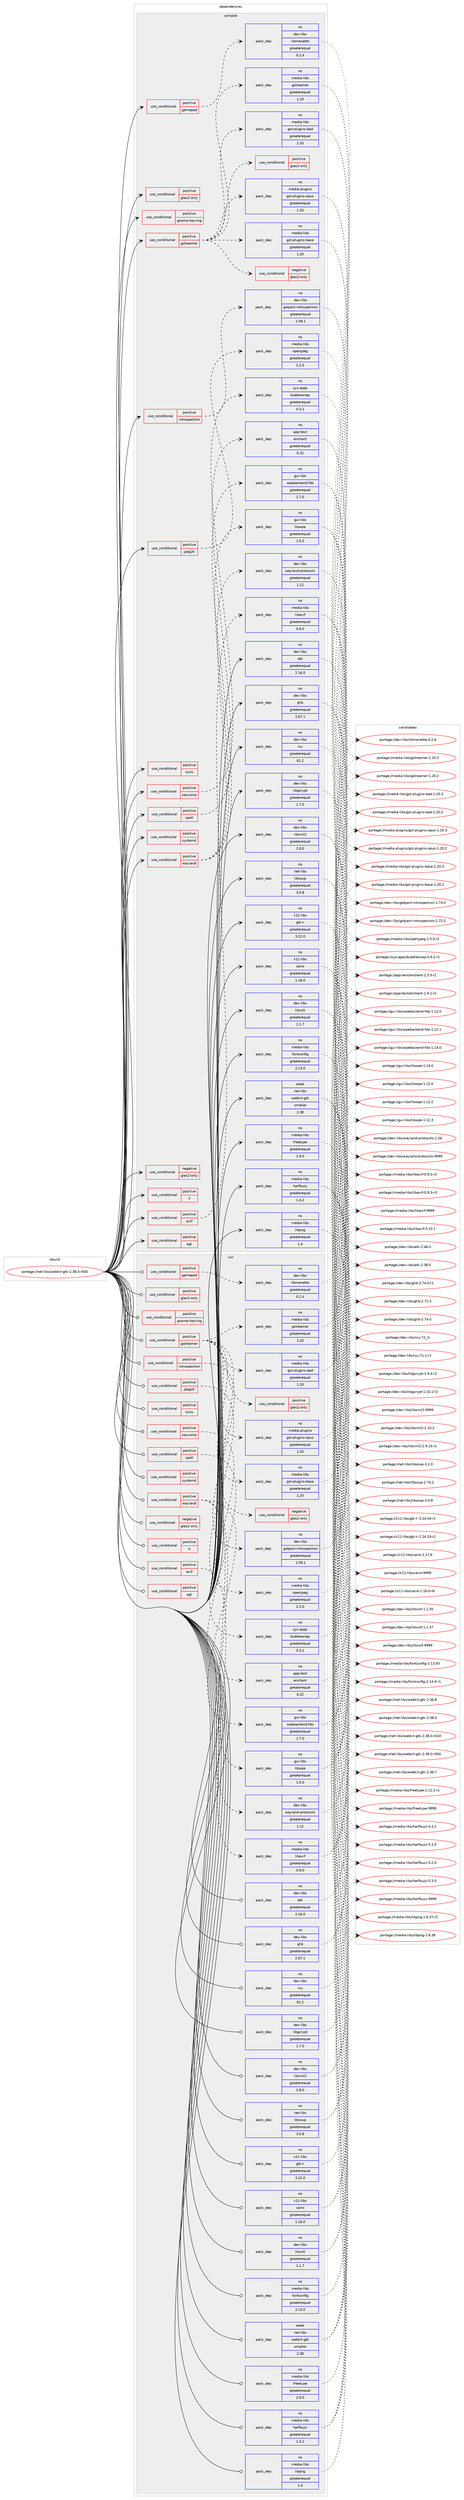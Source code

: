 digraph prolog {

# *************
# Graph options
# *************

newrank=true;
concentrate=true;
compound=true;
graph [rankdir=LR,fontname=Helvetica,fontsize=10,ranksep=1.5];#, ranksep=2.5, nodesep=0.2];
edge  [arrowhead=vee];
node  [fontname=Helvetica,fontsize=10];

# **********
# The ebuild
# **********

subgraph cluster_leftcol {
color=gray;
rank=same;
label=<<i>ebuild</i>>;
id [label="portage://net-libs/webkit-gtk-2.38.0-r500", color=red, width=4, href="../net-libs/webkit-gtk-2.38.0-r500.svg"];
}

# ****************
# The dependencies
# ****************

subgraph cluster_midcol {
color=gray;
label=<<i>dependencies</i>>;
subgraph cluster_compile {
fillcolor="#eeeeee";
style=filled;
label=<<i>compile</i>>;
subgraph cond56 {
dependency120 [label=<<TABLE BORDER="0" CELLBORDER="1" CELLSPACING="0" CELLPADDING="4"><TR><TD ROWSPAN="3" CELLPADDING="10">use_conditional</TD></TR><TR><TD>negative</TD></TR><TR><TD>gles2-only</TD></TR></TABLE>>, shape=none, color=red];
# *** BEGIN UNKNOWN DEPENDENCY TYPE (TODO) ***
# dependency120 -> package_dependency(portage://net-libs/webkit-gtk-2.38.0-r500,install,no,virtual,opengl,none,[,,],[],[])
# *** END UNKNOWN DEPENDENCY TYPE (TODO) ***

}
id:e -> dependency120:w [weight=20,style="solid",arrowhead="vee"];
subgraph cond57 {
dependency121 [label=<<TABLE BORDER="0" CELLBORDER="1" CELLSPACING="0" CELLPADDING="4"><TR><TD ROWSPAN="3" CELLPADDING="10">use_conditional</TD></TR><TR><TD>positive</TD></TR><TR><TD>X</TD></TR></TABLE>>, shape=none, color=red];
# *** BEGIN UNKNOWN DEPENDENCY TYPE (TODO) ***
# dependency121 -> package_dependency(portage://net-libs/webkit-gtk-2.38.0-r500,install,no,x11-libs,libX11,none,[,,],[],[])
# *** END UNKNOWN DEPENDENCY TYPE (TODO) ***

# *** BEGIN UNKNOWN DEPENDENCY TYPE (TODO) ***
# dependency121 -> package_dependency(portage://net-libs/webkit-gtk-2.38.0-r500,install,no,x11-libs,libXcomposite,none,[,,],[],[])
# *** END UNKNOWN DEPENDENCY TYPE (TODO) ***

# *** BEGIN UNKNOWN DEPENDENCY TYPE (TODO) ***
# dependency121 -> package_dependency(portage://net-libs/webkit-gtk-2.38.0-r500,install,no,x11-libs,libXdamage,none,[,,],[],[])
# *** END UNKNOWN DEPENDENCY TYPE (TODO) ***

# *** BEGIN UNKNOWN DEPENDENCY TYPE (TODO) ***
# dependency121 -> package_dependency(portage://net-libs/webkit-gtk-2.38.0-r500,install,no,x11-libs,libXrender,none,[,,],[],[])
# *** END UNKNOWN DEPENDENCY TYPE (TODO) ***

# *** BEGIN UNKNOWN DEPENDENCY TYPE (TODO) ***
# dependency121 -> package_dependency(portage://net-libs/webkit-gtk-2.38.0-r500,install,no,x11-libs,libXt,none,[,,],[],[])
# *** END UNKNOWN DEPENDENCY TYPE (TODO) ***

}
id:e -> dependency121:w [weight=20,style="solid",arrowhead="vee"];
subgraph cond58 {
dependency122 [label=<<TABLE BORDER="0" CELLBORDER="1" CELLSPACING="0" CELLPADDING="4"><TR><TD ROWSPAN="3" CELLPADDING="10">use_conditional</TD></TR><TR><TD>positive</TD></TR><TR><TD>avif</TD></TR></TABLE>>, shape=none, color=red];
subgraph pack65 {
dependency123 [label=<<TABLE BORDER="0" CELLBORDER="1" CELLSPACING="0" CELLPADDING="4" WIDTH="220"><TR><TD ROWSPAN="6" CELLPADDING="30">pack_dep</TD></TR><TR><TD WIDTH="110">no</TD></TR><TR><TD>media-libs</TD></TR><TR><TD>libavif</TD></TR><TR><TD>greaterequal</TD></TR><TR><TD>0.9.0</TD></TR></TABLE>>, shape=none, color=blue];
}
dependency122:e -> dependency123:w [weight=20,style="dashed",arrowhead="vee"];
}
id:e -> dependency122:w [weight=20,style="solid",arrowhead="vee"];
subgraph cond59 {
dependency124 [label=<<TABLE BORDER="0" CELLBORDER="1" CELLSPACING="0" CELLPADDING="4"><TR><TD ROWSPAN="3" CELLPADDING="10">use_conditional</TD></TR><TR><TD>positive</TD></TR><TR><TD>egl</TD></TR></TABLE>>, shape=none, color=red];
# *** BEGIN UNKNOWN DEPENDENCY TYPE (TODO) ***
# dependency124 -> package_dependency(portage://net-libs/webkit-gtk-2.38.0-r500,install,no,media-libs,mesa,none,[,,],[],[use(enable(egl),positive)])
# *** END UNKNOWN DEPENDENCY TYPE (TODO) ***

}
id:e -> dependency124:w [weight=20,style="solid",arrowhead="vee"];
subgraph cond60 {
dependency125 [label=<<TABLE BORDER="0" CELLBORDER="1" CELLSPACING="0" CELLPADDING="4"><TR><TD ROWSPAN="3" CELLPADDING="10">use_conditional</TD></TR><TR><TD>positive</TD></TR><TR><TD>gamepad</TD></TR></TABLE>>, shape=none, color=red];
subgraph pack66 {
dependency126 [label=<<TABLE BORDER="0" CELLBORDER="1" CELLSPACING="0" CELLPADDING="4" WIDTH="220"><TR><TD ROWSPAN="6" CELLPADDING="30">pack_dep</TD></TR><TR><TD WIDTH="110">no</TD></TR><TR><TD>dev-libs</TD></TR><TR><TD>libmanette</TD></TR><TR><TD>greaterequal</TD></TR><TR><TD>0.2.4</TD></TR></TABLE>>, shape=none, color=blue];
}
dependency125:e -> dependency126:w [weight=20,style="dashed",arrowhead="vee"];
}
id:e -> dependency125:w [weight=20,style="solid",arrowhead="vee"];
subgraph cond61 {
dependency127 [label=<<TABLE BORDER="0" CELLBORDER="1" CELLSPACING="0" CELLPADDING="4"><TR><TD ROWSPAN="3" CELLPADDING="10">use_conditional</TD></TR><TR><TD>positive</TD></TR><TR><TD>gles2-only</TD></TR></TABLE>>, shape=none, color=red];
# *** BEGIN UNKNOWN DEPENDENCY TYPE (TODO) ***
# dependency127 -> package_dependency(portage://net-libs/webkit-gtk-2.38.0-r500,install,no,media-libs,mesa,none,[,,],[],[use(enable(gles2),none)])
# *** END UNKNOWN DEPENDENCY TYPE (TODO) ***

}
id:e -> dependency127:w [weight=20,style="solid",arrowhead="vee"];
subgraph cond62 {
dependency128 [label=<<TABLE BORDER="0" CELLBORDER="1" CELLSPACING="0" CELLPADDING="4"><TR><TD ROWSPAN="3" CELLPADDING="10">use_conditional</TD></TR><TR><TD>positive</TD></TR><TR><TD>gnome-keyring</TD></TR></TABLE>>, shape=none, color=red];
# *** BEGIN UNKNOWN DEPENDENCY TYPE (TODO) ***
# dependency128 -> package_dependency(portage://net-libs/webkit-gtk-2.38.0-r500,install,no,app-crypt,libsecret,none,[,,],[],[])
# *** END UNKNOWN DEPENDENCY TYPE (TODO) ***

}
id:e -> dependency128:w [weight=20,style="solid",arrowhead="vee"];
subgraph cond63 {
dependency129 [label=<<TABLE BORDER="0" CELLBORDER="1" CELLSPACING="0" CELLPADDING="4"><TR><TD ROWSPAN="3" CELLPADDING="10">use_conditional</TD></TR><TR><TD>positive</TD></TR><TR><TD>gstreamer</TD></TR></TABLE>>, shape=none, color=red];
subgraph pack67 {
dependency130 [label=<<TABLE BORDER="0" CELLBORDER="1" CELLSPACING="0" CELLPADDING="4" WIDTH="220"><TR><TD ROWSPAN="6" CELLPADDING="30">pack_dep</TD></TR><TR><TD WIDTH="110">no</TD></TR><TR><TD>media-libs</TD></TR><TR><TD>gstreamer</TD></TR><TR><TD>greaterequal</TD></TR><TR><TD>1.20</TD></TR></TABLE>>, shape=none, color=blue];
}
dependency129:e -> dependency130:w [weight=20,style="dashed",arrowhead="vee"];
subgraph pack68 {
dependency131 [label=<<TABLE BORDER="0" CELLBORDER="1" CELLSPACING="0" CELLPADDING="4" WIDTH="220"><TR><TD ROWSPAN="6" CELLPADDING="30">pack_dep</TD></TR><TR><TD WIDTH="110">no</TD></TR><TR><TD>media-libs</TD></TR><TR><TD>gst-plugins-base</TD></TR><TR><TD>greaterequal</TD></TR><TR><TD>1.20</TD></TR></TABLE>>, shape=none, color=blue];
}
dependency129:e -> dependency131:w [weight=20,style="dashed",arrowhead="vee"];
subgraph cond64 {
dependency132 [label=<<TABLE BORDER="0" CELLBORDER="1" CELLSPACING="0" CELLPADDING="4"><TR><TD ROWSPAN="3" CELLPADDING="10">use_conditional</TD></TR><TR><TD>positive</TD></TR><TR><TD>gles2-only</TD></TR></TABLE>>, shape=none, color=red];
# *** BEGIN UNKNOWN DEPENDENCY TYPE (TODO) ***
# dependency132 -> package_dependency(portage://net-libs/webkit-gtk-2.38.0-r500,install,no,media-libs,gst-plugins-base,none,[,,],[slot(1.0)],[use(enable(gles2),none)])
# *** END UNKNOWN DEPENDENCY TYPE (TODO) ***

}
dependency129:e -> dependency132:w [weight=20,style="dashed",arrowhead="vee"];
subgraph cond65 {
dependency133 [label=<<TABLE BORDER="0" CELLBORDER="1" CELLSPACING="0" CELLPADDING="4"><TR><TD ROWSPAN="3" CELLPADDING="10">use_conditional</TD></TR><TR><TD>negative</TD></TR><TR><TD>gles2-only</TD></TR></TABLE>>, shape=none, color=red];
# *** BEGIN UNKNOWN DEPENDENCY TYPE (TODO) ***
# dependency133 -> package_dependency(portage://net-libs/webkit-gtk-2.38.0-r500,install,no,media-libs,gst-plugins-base,none,[,,],[slot(1.0)],[use(enable(opengl),none)])
# *** END UNKNOWN DEPENDENCY TYPE (TODO) ***

}
dependency129:e -> dependency133:w [weight=20,style="dashed",arrowhead="vee"];
subgraph pack69 {
dependency134 [label=<<TABLE BORDER="0" CELLBORDER="1" CELLSPACING="0" CELLPADDING="4" WIDTH="220"><TR><TD ROWSPAN="6" CELLPADDING="30">pack_dep</TD></TR><TR><TD WIDTH="110">no</TD></TR><TR><TD>media-plugins</TD></TR><TR><TD>gst-plugins-opus</TD></TR><TR><TD>greaterequal</TD></TR><TR><TD>1.20</TD></TR></TABLE>>, shape=none, color=blue];
}
dependency129:e -> dependency134:w [weight=20,style="dashed",arrowhead="vee"];
subgraph pack70 {
dependency135 [label=<<TABLE BORDER="0" CELLBORDER="1" CELLSPACING="0" CELLPADDING="4" WIDTH="220"><TR><TD ROWSPAN="6" CELLPADDING="30">pack_dep</TD></TR><TR><TD WIDTH="110">no</TD></TR><TR><TD>media-libs</TD></TR><TR><TD>gst-plugins-bad</TD></TR><TR><TD>greaterequal</TD></TR><TR><TD>1.20</TD></TR></TABLE>>, shape=none, color=blue];
}
dependency129:e -> dependency135:w [weight=20,style="dashed",arrowhead="vee"];
}
id:e -> dependency129:w [weight=20,style="solid",arrowhead="vee"];
subgraph cond66 {
dependency136 [label=<<TABLE BORDER="0" CELLBORDER="1" CELLSPACING="0" CELLPADDING="4"><TR><TD ROWSPAN="3" CELLPADDING="10">use_conditional</TD></TR><TR><TD>positive</TD></TR><TR><TD>introspection</TD></TR></TABLE>>, shape=none, color=red];
subgraph pack71 {
dependency137 [label=<<TABLE BORDER="0" CELLBORDER="1" CELLSPACING="0" CELLPADDING="4" WIDTH="220"><TR><TD ROWSPAN="6" CELLPADDING="30">pack_dep</TD></TR><TR><TD WIDTH="110">no</TD></TR><TR><TD>dev-libs</TD></TR><TR><TD>gobject-introspection</TD></TR><TR><TD>greaterequal</TD></TR><TR><TD>1.59.1</TD></TR></TABLE>>, shape=none, color=blue];
}
dependency136:e -> dependency137:w [weight=20,style="dashed",arrowhead="vee"];
}
id:e -> dependency136:w [weight=20,style="solid",arrowhead="vee"];
subgraph cond67 {
dependency138 [label=<<TABLE BORDER="0" CELLBORDER="1" CELLSPACING="0" CELLPADDING="4"><TR><TD ROWSPAN="3" CELLPADDING="10">use_conditional</TD></TR><TR><TD>positive</TD></TR><TR><TD>jpeg2k</TD></TR></TABLE>>, shape=none, color=red];
subgraph pack72 {
dependency139 [label=<<TABLE BORDER="0" CELLBORDER="1" CELLSPACING="0" CELLPADDING="4" WIDTH="220"><TR><TD ROWSPAN="6" CELLPADDING="30">pack_dep</TD></TR><TR><TD WIDTH="110">no</TD></TR><TR><TD>media-libs</TD></TR><TR><TD>openjpeg</TD></TR><TR><TD>greaterequal</TD></TR><TR><TD>2.2.0</TD></TR></TABLE>>, shape=none, color=blue];
}
dependency138:e -> dependency139:w [weight=20,style="dashed",arrowhead="vee"];
}
id:e -> dependency138:w [weight=20,style="solid",arrowhead="vee"];
subgraph cond68 {
dependency140 [label=<<TABLE BORDER="0" CELLBORDER="1" CELLSPACING="0" CELLPADDING="4"><TR><TD ROWSPAN="3" CELLPADDING="10">use_conditional</TD></TR><TR><TD>positive</TD></TR><TR><TD>lcms</TD></TR></TABLE>>, shape=none, color=red];
# *** BEGIN UNKNOWN DEPENDENCY TYPE (TODO) ***
# dependency140 -> package_dependency(portage://net-libs/webkit-gtk-2.38.0-r500,install,no,media-libs,lcms,none,[,,],[slot(2)],[])
# *** END UNKNOWN DEPENDENCY TYPE (TODO) ***

}
id:e -> dependency140:w [weight=20,style="solid",arrowhead="vee"];
subgraph cond69 {
dependency141 [label=<<TABLE BORDER="0" CELLBORDER="1" CELLSPACING="0" CELLPADDING="4"><TR><TD ROWSPAN="3" CELLPADDING="10">use_conditional</TD></TR><TR><TD>positive</TD></TR><TR><TD>seccomp</TD></TR></TABLE>>, shape=none, color=red];
subgraph pack73 {
dependency142 [label=<<TABLE BORDER="0" CELLBORDER="1" CELLSPACING="0" CELLPADDING="4" WIDTH="220"><TR><TD ROWSPAN="6" CELLPADDING="30">pack_dep</TD></TR><TR><TD WIDTH="110">no</TD></TR><TR><TD>sys-apps</TD></TR><TR><TD>bubblewrap</TD></TR><TR><TD>greaterequal</TD></TR><TR><TD>0.3.1</TD></TR></TABLE>>, shape=none, color=blue];
}
dependency141:e -> dependency142:w [weight=20,style="dashed",arrowhead="vee"];
# *** BEGIN UNKNOWN DEPENDENCY TYPE (TODO) ***
# dependency141 -> package_dependency(portage://net-libs/webkit-gtk-2.38.0-r500,install,no,sys-libs,libseccomp,none,[,,],[],[])
# *** END UNKNOWN DEPENDENCY TYPE (TODO) ***

# *** BEGIN UNKNOWN DEPENDENCY TYPE (TODO) ***
# dependency141 -> package_dependency(portage://net-libs/webkit-gtk-2.38.0-r500,install,no,sys-apps,xdg-dbus-proxy,none,[,,],[],[])
# *** END UNKNOWN DEPENDENCY TYPE (TODO) ***

}
id:e -> dependency141:w [weight=20,style="solid",arrowhead="vee"];
subgraph cond70 {
dependency143 [label=<<TABLE BORDER="0" CELLBORDER="1" CELLSPACING="0" CELLPADDING="4"><TR><TD ROWSPAN="3" CELLPADDING="10">use_conditional</TD></TR><TR><TD>positive</TD></TR><TR><TD>spell</TD></TR></TABLE>>, shape=none, color=red];
subgraph pack74 {
dependency144 [label=<<TABLE BORDER="0" CELLBORDER="1" CELLSPACING="0" CELLPADDING="4" WIDTH="220"><TR><TD ROWSPAN="6" CELLPADDING="30">pack_dep</TD></TR><TR><TD WIDTH="110">no</TD></TR><TR><TD>app-text</TD></TR><TR><TD>enchant</TD></TR><TR><TD>greaterequal</TD></TR><TR><TD>0.22</TD></TR></TABLE>>, shape=none, color=blue];
}
dependency143:e -> dependency144:w [weight=20,style="dashed",arrowhead="vee"];
}
id:e -> dependency143:w [weight=20,style="solid",arrowhead="vee"];
subgraph cond71 {
dependency145 [label=<<TABLE BORDER="0" CELLBORDER="1" CELLSPACING="0" CELLPADDING="4"><TR><TD ROWSPAN="3" CELLPADDING="10">use_conditional</TD></TR><TR><TD>positive</TD></TR><TR><TD>systemd</TD></TR></TABLE>>, shape=none, color=red];
# *** BEGIN UNKNOWN DEPENDENCY TYPE (TODO) ***
# dependency145 -> package_dependency(portage://net-libs/webkit-gtk-2.38.0-r500,install,no,sys-apps,systemd,none,[,,],any_same_slot,[])
# *** END UNKNOWN DEPENDENCY TYPE (TODO) ***

}
id:e -> dependency145:w [weight=20,style="solid",arrowhead="vee"];
subgraph cond72 {
dependency146 [label=<<TABLE BORDER="0" CELLBORDER="1" CELLSPACING="0" CELLPADDING="4"><TR><TD ROWSPAN="3" CELLPADDING="10">use_conditional</TD></TR><TR><TD>positive</TD></TR><TR><TD>wayland</TD></TR></TABLE>>, shape=none, color=red];
# *** BEGIN UNKNOWN DEPENDENCY TYPE (TODO) ***
# dependency146 -> package_dependency(portage://net-libs/webkit-gtk-2.38.0-r500,install,no,dev-libs,wayland,none,[,,],[],[])
# *** END UNKNOWN DEPENDENCY TYPE (TODO) ***

subgraph pack75 {
dependency147 [label=<<TABLE BORDER="0" CELLBORDER="1" CELLSPACING="0" CELLPADDING="4" WIDTH="220"><TR><TD ROWSPAN="6" CELLPADDING="30">pack_dep</TD></TR><TR><TD WIDTH="110">no</TD></TR><TR><TD>dev-libs</TD></TR><TR><TD>wayland-protocols</TD></TR><TR><TD>greaterequal</TD></TR><TR><TD>1.12</TD></TR></TABLE>>, shape=none, color=blue];
}
dependency146:e -> dependency147:w [weight=20,style="dashed",arrowhead="vee"];
subgraph pack76 {
dependency148 [label=<<TABLE BORDER="0" CELLBORDER="1" CELLSPACING="0" CELLPADDING="4" WIDTH="220"><TR><TD ROWSPAN="6" CELLPADDING="30">pack_dep</TD></TR><TR><TD WIDTH="110">no</TD></TR><TR><TD>gui-libs</TD></TR><TR><TD>libwpe</TD></TR><TR><TD>greaterequal</TD></TR><TR><TD>1.5.0</TD></TR></TABLE>>, shape=none, color=blue];
}
dependency146:e -> dependency148:w [weight=20,style="dashed",arrowhead="vee"];
subgraph pack77 {
dependency149 [label=<<TABLE BORDER="0" CELLBORDER="1" CELLSPACING="0" CELLPADDING="4" WIDTH="220"><TR><TD ROWSPAN="6" CELLPADDING="30">pack_dep</TD></TR><TR><TD WIDTH="110">no</TD></TR><TR><TD>gui-libs</TD></TR><TR><TD>wpebackend-fdo</TD></TR><TR><TD>greaterequal</TD></TR><TR><TD>1.7.0</TD></TR></TABLE>>, shape=none, color=blue];
}
dependency146:e -> dependency149:w [weight=20,style="dashed",arrowhead="vee"];
}
id:e -> dependency146:w [weight=20,style="solid",arrowhead="vee"];
# *** BEGIN UNKNOWN DEPENDENCY TYPE (TODO) ***
# id -> package_dependency(portage://net-libs/webkit-gtk-2.38.0-r500,install,no,dev-db,sqlite,none,[,,],[slot(3)],[])
# *** END UNKNOWN DEPENDENCY TYPE (TODO) ***

subgraph pack78 {
dependency150 [label=<<TABLE BORDER="0" CELLBORDER="1" CELLSPACING="0" CELLPADDING="4" WIDTH="220"><TR><TD ROWSPAN="6" CELLPADDING="30">pack_dep</TD></TR><TR><TD WIDTH="110">no</TD></TR><TR><TD>dev-libs</TD></TR><TR><TD>atk</TD></TR><TR><TD>greaterequal</TD></TR><TR><TD>2.16.0</TD></TR></TABLE>>, shape=none, color=blue];
}
id:e -> dependency150:w [weight=20,style="solid",arrowhead="vee"];
subgraph pack79 {
dependency151 [label=<<TABLE BORDER="0" CELLBORDER="1" CELLSPACING="0" CELLPADDING="4" WIDTH="220"><TR><TD ROWSPAN="6" CELLPADDING="30">pack_dep</TD></TR><TR><TD WIDTH="110">no</TD></TR><TR><TD>dev-libs</TD></TR><TR><TD>glib</TD></TR><TR><TD>greaterequal</TD></TR><TR><TD>2.67.1</TD></TR></TABLE>>, shape=none, color=blue];
}
id:e -> dependency151:w [weight=20,style="solid",arrowhead="vee"];
# *** BEGIN UNKNOWN DEPENDENCY TYPE (TODO) ***
# id -> package_dependency(portage://net-libs/webkit-gtk-2.38.0-r500,install,no,dev-libs,hyphen,none,[,,],[],[])
# *** END UNKNOWN DEPENDENCY TYPE (TODO) ***

subgraph pack80 {
dependency152 [label=<<TABLE BORDER="0" CELLBORDER="1" CELLSPACING="0" CELLPADDING="4" WIDTH="220"><TR><TD ROWSPAN="6" CELLPADDING="30">pack_dep</TD></TR><TR><TD WIDTH="110">no</TD></TR><TR><TD>dev-libs</TD></TR><TR><TD>icu</TD></TR><TR><TD>greaterequal</TD></TR><TR><TD>61.2</TD></TR></TABLE>>, shape=none, color=blue];
}
id:e -> dependency152:w [weight=20,style="solid",arrowhead="vee"];
subgraph pack81 {
dependency153 [label=<<TABLE BORDER="0" CELLBORDER="1" CELLSPACING="0" CELLPADDING="4" WIDTH="220"><TR><TD ROWSPAN="6" CELLPADDING="30">pack_dep</TD></TR><TR><TD WIDTH="110">no</TD></TR><TR><TD>dev-libs</TD></TR><TR><TD>libgcrypt</TD></TR><TR><TD>greaterequal</TD></TR><TR><TD>1.7.0</TD></TR></TABLE>>, shape=none, color=blue];
}
id:e -> dependency153:w [weight=20,style="solid",arrowhead="vee"];
# *** BEGIN UNKNOWN DEPENDENCY TYPE (TODO) ***
# id -> package_dependency(portage://net-libs/webkit-gtk-2.38.0-r500,install,no,dev-libs,libtasn1,none,[,,],any_same_slot,[])
# *** END UNKNOWN DEPENDENCY TYPE (TODO) ***

subgraph pack82 {
dependency154 [label=<<TABLE BORDER="0" CELLBORDER="1" CELLSPACING="0" CELLPADDING="4" WIDTH="220"><TR><TD ROWSPAN="6" CELLPADDING="30">pack_dep</TD></TR><TR><TD WIDTH="110">no</TD></TR><TR><TD>dev-libs</TD></TR><TR><TD>libxml2</TD></TR><TR><TD>greaterequal</TD></TR><TR><TD>2.8.0</TD></TR></TABLE>>, shape=none, color=blue];
}
id:e -> dependency154:w [weight=20,style="solid",arrowhead="vee"];
subgraph pack83 {
dependency155 [label=<<TABLE BORDER="0" CELLBORDER="1" CELLSPACING="0" CELLPADDING="4" WIDTH="220"><TR><TD ROWSPAN="6" CELLPADDING="30">pack_dep</TD></TR><TR><TD WIDTH="110">no</TD></TR><TR><TD>dev-libs</TD></TR><TR><TD>libxslt</TD></TR><TR><TD>greaterequal</TD></TR><TR><TD>1.1.7</TD></TR></TABLE>>, shape=none, color=blue];
}
id:e -> dependency155:w [weight=20,style="solid",arrowhead="vee"];
# *** BEGIN UNKNOWN DEPENDENCY TYPE (TODO) ***
# id -> package_dependency(portage://net-libs/webkit-gtk-2.38.0-r500,install,no,gui-libs,gtk,none,[,,],[slot(4)],[])
# *** END UNKNOWN DEPENDENCY TYPE (TODO) ***

subgraph pack84 {
dependency156 [label=<<TABLE BORDER="0" CELLBORDER="1" CELLSPACING="0" CELLPADDING="4" WIDTH="220"><TR><TD ROWSPAN="6" CELLPADDING="30">pack_dep</TD></TR><TR><TD WIDTH="110">no</TD></TR><TR><TD>media-libs</TD></TR><TR><TD>fontconfig</TD></TR><TR><TD>greaterequal</TD></TR><TR><TD>2.13.0</TD></TR></TABLE>>, shape=none, color=blue];
}
id:e -> dependency156:w [weight=20,style="solid",arrowhead="vee"];
subgraph pack85 {
dependency157 [label=<<TABLE BORDER="0" CELLBORDER="1" CELLSPACING="0" CELLPADDING="4" WIDTH="220"><TR><TD ROWSPAN="6" CELLPADDING="30">pack_dep</TD></TR><TR><TD WIDTH="110">no</TD></TR><TR><TD>media-libs</TD></TR><TR><TD>freetype</TD></TR><TR><TD>greaterequal</TD></TR><TR><TD>2.9.0</TD></TR></TABLE>>, shape=none, color=blue];
}
id:e -> dependency157:w [weight=20,style="solid",arrowhead="vee"];
subgraph pack86 {
dependency158 [label=<<TABLE BORDER="0" CELLBORDER="1" CELLSPACING="0" CELLPADDING="4" WIDTH="220"><TR><TD ROWSPAN="6" CELLPADDING="30">pack_dep</TD></TR><TR><TD WIDTH="110">no</TD></TR><TR><TD>media-libs</TD></TR><TR><TD>harfbuzz</TD></TR><TR><TD>greaterequal</TD></TR><TR><TD>1.4.2</TD></TR></TABLE>>, shape=none, color=blue];
}
id:e -> dependency158:w [weight=20,style="solid",arrowhead="vee"];
# *** BEGIN UNKNOWN DEPENDENCY TYPE (TODO) ***
# id -> package_dependency(portage://net-libs/webkit-gtk-2.38.0-r500,install,no,media-libs,libjpeg-turbo,none,[,,],[slot(0),equal],[])
# *** END UNKNOWN DEPENDENCY TYPE (TODO) ***

subgraph pack87 {
dependency159 [label=<<TABLE BORDER="0" CELLBORDER="1" CELLSPACING="0" CELLPADDING="4" WIDTH="220"><TR><TD ROWSPAN="6" CELLPADDING="30">pack_dep</TD></TR><TR><TD WIDTH="110">no</TD></TR><TR><TD>media-libs</TD></TR><TR><TD>libpng</TD></TR><TR><TD>greaterequal</TD></TR><TR><TD>1.4</TD></TR></TABLE>>, shape=none, color=blue];
}
id:e -> dependency159:w [weight=20,style="solid",arrowhead="vee"];
# *** BEGIN UNKNOWN DEPENDENCY TYPE (TODO) ***
# id -> package_dependency(portage://net-libs/webkit-gtk-2.38.0-r500,install,no,media-libs,libwebp,none,[,,],any_same_slot,[])
# *** END UNKNOWN DEPENDENCY TYPE (TODO) ***

# *** BEGIN UNKNOWN DEPENDENCY TYPE (TODO) ***
# id -> package_dependency(portage://net-libs/webkit-gtk-2.38.0-r500,install,no,media-libs,woff2,none,[,,],[],[])
# *** END UNKNOWN DEPENDENCY TYPE (TODO) ***

subgraph pack88 {
dependency160 [label=<<TABLE BORDER="0" CELLBORDER="1" CELLSPACING="0" CELLPADDING="4" WIDTH="220"><TR><TD ROWSPAN="6" CELLPADDING="30">pack_dep</TD></TR><TR><TD WIDTH="110">no</TD></TR><TR><TD>net-libs</TD></TR><TR><TD>libsoup</TD></TR><TR><TD>greaterequal</TD></TR><TR><TD>3.0.8</TD></TR></TABLE>>, shape=none, color=blue];
}
id:e -> dependency160:w [weight=20,style="solid",arrowhead="vee"];
# *** BEGIN UNKNOWN DEPENDENCY TYPE (TODO) ***
# id -> package_dependency(portage://net-libs/webkit-gtk-2.38.0-r500,install,no,sys-libs,zlib,none,[,,],[slot(0)],[])
# *** END UNKNOWN DEPENDENCY TYPE (TODO) ***

subgraph pack89 {
dependency161 [label=<<TABLE BORDER="0" CELLBORDER="1" CELLSPACING="0" CELLPADDING="4" WIDTH="220"><TR><TD ROWSPAN="6" CELLPADDING="30">pack_dep</TD></TR><TR><TD WIDTH="110">no</TD></TR><TR><TD>x11-libs</TD></TR><TR><TD>cairo</TD></TR><TR><TD>greaterequal</TD></TR><TR><TD>1.16.0</TD></TR></TABLE>>, shape=none, color=blue];
}
id:e -> dependency161:w [weight=20,style="solid",arrowhead="vee"];
subgraph pack90 {
dependency162 [label=<<TABLE BORDER="0" CELLBORDER="1" CELLSPACING="0" CELLPADDING="4" WIDTH="220"><TR><TD ROWSPAN="6" CELLPADDING="30">pack_dep</TD></TR><TR><TD WIDTH="110">no</TD></TR><TR><TD>x11-libs</TD></TR><TR><TD>gtk+</TD></TR><TR><TD>greaterequal</TD></TR><TR><TD>3.22.0</TD></TR></TABLE>>, shape=none, color=blue];
}
id:e -> dependency162:w [weight=20,style="solid",arrowhead="vee"];
subgraph pack91 {
dependency163 [label=<<TABLE BORDER="0" CELLBORDER="1" CELLSPACING="0" CELLPADDING="4" WIDTH="220"><TR><TD ROWSPAN="6" CELLPADDING="30">pack_dep</TD></TR><TR><TD WIDTH="110">weak</TD></TR><TR><TD>net-libs</TD></TR><TR><TD>webkit-gtk</TD></TR><TR><TD>smaller</TD></TR><TR><TD>2.38</TD></TR></TABLE>>, shape=none, color=blue];
}
id:e -> dependency163:w [weight=20,style="solid",arrowhead="vee"];
}
subgraph cluster_compileandrun {
fillcolor="#eeeeee";
style=filled;
label=<<i>compile and run</i>>;
}
subgraph cluster_run {
fillcolor="#eeeeee";
style=filled;
label=<<i>run</i>>;
subgraph cond73 {
dependency164 [label=<<TABLE BORDER="0" CELLBORDER="1" CELLSPACING="0" CELLPADDING="4"><TR><TD ROWSPAN="3" CELLPADDING="10">use_conditional</TD></TR><TR><TD>negative</TD></TR><TR><TD>gles2-only</TD></TR></TABLE>>, shape=none, color=red];
# *** BEGIN UNKNOWN DEPENDENCY TYPE (TODO) ***
# dependency164 -> package_dependency(portage://net-libs/webkit-gtk-2.38.0-r500,run,no,virtual,opengl,none,[,,],[],[])
# *** END UNKNOWN DEPENDENCY TYPE (TODO) ***

}
id:e -> dependency164:w [weight=20,style="solid",arrowhead="odot"];
subgraph cond74 {
dependency165 [label=<<TABLE BORDER="0" CELLBORDER="1" CELLSPACING="0" CELLPADDING="4"><TR><TD ROWSPAN="3" CELLPADDING="10">use_conditional</TD></TR><TR><TD>positive</TD></TR><TR><TD>X</TD></TR></TABLE>>, shape=none, color=red];
# *** BEGIN UNKNOWN DEPENDENCY TYPE (TODO) ***
# dependency165 -> package_dependency(portage://net-libs/webkit-gtk-2.38.0-r500,run,no,x11-libs,libX11,none,[,,],[],[])
# *** END UNKNOWN DEPENDENCY TYPE (TODO) ***

# *** BEGIN UNKNOWN DEPENDENCY TYPE (TODO) ***
# dependency165 -> package_dependency(portage://net-libs/webkit-gtk-2.38.0-r500,run,no,x11-libs,libXcomposite,none,[,,],[],[])
# *** END UNKNOWN DEPENDENCY TYPE (TODO) ***

# *** BEGIN UNKNOWN DEPENDENCY TYPE (TODO) ***
# dependency165 -> package_dependency(portage://net-libs/webkit-gtk-2.38.0-r500,run,no,x11-libs,libXdamage,none,[,,],[],[])
# *** END UNKNOWN DEPENDENCY TYPE (TODO) ***

# *** BEGIN UNKNOWN DEPENDENCY TYPE (TODO) ***
# dependency165 -> package_dependency(portage://net-libs/webkit-gtk-2.38.0-r500,run,no,x11-libs,libXrender,none,[,,],[],[])
# *** END UNKNOWN DEPENDENCY TYPE (TODO) ***

# *** BEGIN UNKNOWN DEPENDENCY TYPE (TODO) ***
# dependency165 -> package_dependency(portage://net-libs/webkit-gtk-2.38.0-r500,run,no,x11-libs,libXt,none,[,,],[],[])
# *** END UNKNOWN DEPENDENCY TYPE (TODO) ***

}
id:e -> dependency165:w [weight=20,style="solid",arrowhead="odot"];
subgraph cond75 {
dependency166 [label=<<TABLE BORDER="0" CELLBORDER="1" CELLSPACING="0" CELLPADDING="4"><TR><TD ROWSPAN="3" CELLPADDING="10">use_conditional</TD></TR><TR><TD>positive</TD></TR><TR><TD>avif</TD></TR></TABLE>>, shape=none, color=red];
subgraph pack92 {
dependency167 [label=<<TABLE BORDER="0" CELLBORDER="1" CELLSPACING="0" CELLPADDING="4" WIDTH="220"><TR><TD ROWSPAN="6" CELLPADDING="30">pack_dep</TD></TR><TR><TD WIDTH="110">no</TD></TR><TR><TD>media-libs</TD></TR><TR><TD>libavif</TD></TR><TR><TD>greaterequal</TD></TR><TR><TD>0.9.0</TD></TR></TABLE>>, shape=none, color=blue];
}
dependency166:e -> dependency167:w [weight=20,style="dashed",arrowhead="vee"];
}
id:e -> dependency166:w [weight=20,style="solid",arrowhead="odot"];
subgraph cond76 {
dependency168 [label=<<TABLE BORDER="0" CELLBORDER="1" CELLSPACING="0" CELLPADDING="4"><TR><TD ROWSPAN="3" CELLPADDING="10">use_conditional</TD></TR><TR><TD>positive</TD></TR><TR><TD>egl</TD></TR></TABLE>>, shape=none, color=red];
# *** BEGIN UNKNOWN DEPENDENCY TYPE (TODO) ***
# dependency168 -> package_dependency(portage://net-libs/webkit-gtk-2.38.0-r500,run,no,media-libs,mesa,none,[,,],[],[use(enable(egl),positive)])
# *** END UNKNOWN DEPENDENCY TYPE (TODO) ***

}
id:e -> dependency168:w [weight=20,style="solid",arrowhead="odot"];
subgraph cond77 {
dependency169 [label=<<TABLE BORDER="0" CELLBORDER="1" CELLSPACING="0" CELLPADDING="4"><TR><TD ROWSPAN="3" CELLPADDING="10">use_conditional</TD></TR><TR><TD>positive</TD></TR><TR><TD>gamepad</TD></TR></TABLE>>, shape=none, color=red];
subgraph pack93 {
dependency170 [label=<<TABLE BORDER="0" CELLBORDER="1" CELLSPACING="0" CELLPADDING="4" WIDTH="220"><TR><TD ROWSPAN="6" CELLPADDING="30">pack_dep</TD></TR><TR><TD WIDTH="110">no</TD></TR><TR><TD>dev-libs</TD></TR><TR><TD>libmanette</TD></TR><TR><TD>greaterequal</TD></TR><TR><TD>0.2.4</TD></TR></TABLE>>, shape=none, color=blue];
}
dependency169:e -> dependency170:w [weight=20,style="dashed",arrowhead="vee"];
}
id:e -> dependency169:w [weight=20,style="solid",arrowhead="odot"];
subgraph cond78 {
dependency171 [label=<<TABLE BORDER="0" CELLBORDER="1" CELLSPACING="0" CELLPADDING="4"><TR><TD ROWSPAN="3" CELLPADDING="10">use_conditional</TD></TR><TR><TD>positive</TD></TR><TR><TD>gles2-only</TD></TR></TABLE>>, shape=none, color=red];
# *** BEGIN UNKNOWN DEPENDENCY TYPE (TODO) ***
# dependency171 -> package_dependency(portage://net-libs/webkit-gtk-2.38.0-r500,run,no,media-libs,mesa,none,[,,],[],[use(enable(gles2),none)])
# *** END UNKNOWN DEPENDENCY TYPE (TODO) ***

}
id:e -> dependency171:w [weight=20,style="solid",arrowhead="odot"];
subgraph cond79 {
dependency172 [label=<<TABLE BORDER="0" CELLBORDER="1" CELLSPACING="0" CELLPADDING="4"><TR><TD ROWSPAN="3" CELLPADDING="10">use_conditional</TD></TR><TR><TD>positive</TD></TR><TR><TD>gnome-keyring</TD></TR></TABLE>>, shape=none, color=red];
# *** BEGIN UNKNOWN DEPENDENCY TYPE (TODO) ***
# dependency172 -> package_dependency(portage://net-libs/webkit-gtk-2.38.0-r500,run,no,app-crypt,libsecret,none,[,,],[],[])
# *** END UNKNOWN DEPENDENCY TYPE (TODO) ***

}
id:e -> dependency172:w [weight=20,style="solid",arrowhead="odot"];
subgraph cond80 {
dependency173 [label=<<TABLE BORDER="0" CELLBORDER="1" CELLSPACING="0" CELLPADDING="4"><TR><TD ROWSPAN="3" CELLPADDING="10">use_conditional</TD></TR><TR><TD>positive</TD></TR><TR><TD>gstreamer</TD></TR></TABLE>>, shape=none, color=red];
subgraph pack94 {
dependency174 [label=<<TABLE BORDER="0" CELLBORDER="1" CELLSPACING="0" CELLPADDING="4" WIDTH="220"><TR><TD ROWSPAN="6" CELLPADDING="30">pack_dep</TD></TR><TR><TD WIDTH="110">no</TD></TR><TR><TD>media-libs</TD></TR><TR><TD>gstreamer</TD></TR><TR><TD>greaterequal</TD></TR><TR><TD>1.20</TD></TR></TABLE>>, shape=none, color=blue];
}
dependency173:e -> dependency174:w [weight=20,style="dashed",arrowhead="vee"];
subgraph pack95 {
dependency175 [label=<<TABLE BORDER="0" CELLBORDER="1" CELLSPACING="0" CELLPADDING="4" WIDTH="220"><TR><TD ROWSPAN="6" CELLPADDING="30">pack_dep</TD></TR><TR><TD WIDTH="110">no</TD></TR><TR><TD>media-libs</TD></TR><TR><TD>gst-plugins-base</TD></TR><TR><TD>greaterequal</TD></TR><TR><TD>1.20</TD></TR></TABLE>>, shape=none, color=blue];
}
dependency173:e -> dependency175:w [weight=20,style="dashed",arrowhead="vee"];
subgraph cond81 {
dependency176 [label=<<TABLE BORDER="0" CELLBORDER="1" CELLSPACING="0" CELLPADDING="4"><TR><TD ROWSPAN="3" CELLPADDING="10">use_conditional</TD></TR><TR><TD>positive</TD></TR><TR><TD>gles2-only</TD></TR></TABLE>>, shape=none, color=red];
# *** BEGIN UNKNOWN DEPENDENCY TYPE (TODO) ***
# dependency176 -> package_dependency(portage://net-libs/webkit-gtk-2.38.0-r500,run,no,media-libs,gst-plugins-base,none,[,,],[slot(1.0)],[use(enable(gles2),none)])
# *** END UNKNOWN DEPENDENCY TYPE (TODO) ***

}
dependency173:e -> dependency176:w [weight=20,style="dashed",arrowhead="vee"];
subgraph cond82 {
dependency177 [label=<<TABLE BORDER="0" CELLBORDER="1" CELLSPACING="0" CELLPADDING="4"><TR><TD ROWSPAN="3" CELLPADDING="10">use_conditional</TD></TR><TR><TD>negative</TD></TR><TR><TD>gles2-only</TD></TR></TABLE>>, shape=none, color=red];
# *** BEGIN UNKNOWN DEPENDENCY TYPE (TODO) ***
# dependency177 -> package_dependency(portage://net-libs/webkit-gtk-2.38.0-r500,run,no,media-libs,gst-plugins-base,none,[,,],[slot(1.0)],[use(enable(opengl),none)])
# *** END UNKNOWN DEPENDENCY TYPE (TODO) ***

}
dependency173:e -> dependency177:w [weight=20,style="dashed",arrowhead="vee"];
subgraph pack96 {
dependency178 [label=<<TABLE BORDER="0" CELLBORDER="1" CELLSPACING="0" CELLPADDING="4" WIDTH="220"><TR><TD ROWSPAN="6" CELLPADDING="30">pack_dep</TD></TR><TR><TD WIDTH="110">no</TD></TR><TR><TD>media-plugins</TD></TR><TR><TD>gst-plugins-opus</TD></TR><TR><TD>greaterequal</TD></TR><TR><TD>1.20</TD></TR></TABLE>>, shape=none, color=blue];
}
dependency173:e -> dependency178:w [weight=20,style="dashed",arrowhead="vee"];
subgraph pack97 {
dependency179 [label=<<TABLE BORDER="0" CELLBORDER="1" CELLSPACING="0" CELLPADDING="4" WIDTH="220"><TR><TD ROWSPAN="6" CELLPADDING="30">pack_dep</TD></TR><TR><TD WIDTH="110">no</TD></TR><TR><TD>media-libs</TD></TR><TR><TD>gst-plugins-bad</TD></TR><TR><TD>greaterequal</TD></TR><TR><TD>1.20</TD></TR></TABLE>>, shape=none, color=blue];
}
dependency173:e -> dependency179:w [weight=20,style="dashed",arrowhead="vee"];
}
id:e -> dependency173:w [weight=20,style="solid",arrowhead="odot"];
subgraph cond83 {
dependency180 [label=<<TABLE BORDER="0" CELLBORDER="1" CELLSPACING="0" CELLPADDING="4"><TR><TD ROWSPAN="3" CELLPADDING="10">use_conditional</TD></TR><TR><TD>positive</TD></TR><TR><TD>introspection</TD></TR></TABLE>>, shape=none, color=red];
subgraph pack98 {
dependency181 [label=<<TABLE BORDER="0" CELLBORDER="1" CELLSPACING="0" CELLPADDING="4" WIDTH="220"><TR><TD ROWSPAN="6" CELLPADDING="30">pack_dep</TD></TR><TR><TD WIDTH="110">no</TD></TR><TR><TD>dev-libs</TD></TR><TR><TD>gobject-introspection</TD></TR><TR><TD>greaterequal</TD></TR><TR><TD>1.59.1</TD></TR></TABLE>>, shape=none, color=blue];
}
dependency180:e -> dependency181:w [weight=20,style="dashed",arrowhead="vee"];
}
id:e -> dependency180:w [weight=20,style="solid",arrowhead="odot"];
subgraph cond84 {
dependency182 [label=<<TABLE BORDER="0" CELLBORDER="1" CELLSPACING="0" CELLPADDING="4"><TR><TD ROWSPAN="3" CELLPADDING="10">use_conditional</TD></TR><TR><TD>positive</TD></TR><TR><TD>jpeg2k</TD></TR></TABLE>>, shape=none, color=red];
subgraph pack99 {
dependency183 [label=<<TABLE BORDER="0" CELLBORDER="1" CELLSPACING="0" CELLPADDING="4" WIDTH="220"><TR><TD ROWSPAN="6" CELLPADDING="30">pack_dep</TD></TR><TR><TD WIDTH="110">no</TD></TR><TR><TD>media-libs</TD></TR><TR><TD>openjpeg</TD></TR><TR><TD>greaterequal</TD></TR><TR><TD>2.2.0</TD></TR></TABLE>>, shape=none, color=blue];
}
dependency182:e -> dependency183:w [weight=20,style="dashed",arrowhead="vee"];
}
id:e -> dependency182:w [weight=20,style="solid",arrowhead="odot"];
subgraph cond85 {
dependency184 [label=<<TABLE BORDER="0" CELLBORDER="1" CELLSPACING="0" CELLPADDING="4"><TR><TD ROWSPAN="3" CELLPADDING="10">use_conditional</TD></TR><TR><TD>positive</TD></TR><TR><TD>lcms</TD></TR></TABLE>>, shape=none, color=red];
# *** BEGIN UNKNOWN DEPENDENCY TYPE (TODO) ***
# dependency184 -> package_dependency(portage://net-libs/webkit-gtk-2.38.0-r500,run,no,media-libs,lcms,none,[,,],[slot(2)],[])
# *** END UNKNOWN DEPENDENCY TYPE (TODO) ***

}
id:e -> dependency184:w [weight=20,style="solid",arrowhead="odot"];
subgraph cond86 {
dependency185 [label=<<TABLE BORDER="0" CELLBORDER="1" CELLSPACING="0" CELLPADDING="4"><TR><TD ROWSPAN="3" CELLPADDING="10">use_conditional</TD></TR><TR><TD>positive</TD></TR><TR><TD>seccomp</TD></TR></TABLE>>, shape=none, color=red];
subgraph pack100 {
dependency186 [label=<<TABLE BORDER="0" CELLBORDER="1" CELLSPACING="0" CELLPADDING="4" WIDTH="220"><TR><TD ROWSPAN="6" CELLPADDING="30">pack_dep</TD></TR><TR><TD WIDTH="110">no</TD></TR><TR><TD>sys-apps</TD></TR><TR><TD>bubblewrap</TD></TR><TR><TD>greaterequal</TD></TR><TR><TD>0.3.1</TD></TR></TABLE>>, shape=none, color=blue];
}
dependency185:e -> dependency186:w [weight=20,style="dashed",arrowhead="vee"];
# *** BEGIN UNKNOWN DEPENDENCY TYPE (TODO) ***
# dependency185 -> package_dependency(portage://net-libs/webkit-gtk-2.38.0-r500,run,no,sys-libs,libseccomp,none,[,,],[],[])
# *** END UNKNOWN DEPENDENCY TYPE (TODO) ***

# *** BEGIN UNKNOWN DEPENDENCY TYPE (TODO) ***
# dependency185 -> package_dependency(portage://net-libs/webkit-gtk-2.38.0-r500,run,no,sys-apps,xdg-dbus-proxy,none,[,,],[],[])
# *** END UNKNOWN DEPENDENCY TYPE (TODO) ***

}
id:e -> dependency185:w [weight=20,style="solid",arrowhead="odot"];
subgraph cond87 {
dependency187 [label=<<TABLE BORDER="0" CELLBORDER="1" CELLSPACING="0" CELLPADDING="4"><TR><TD ROWSPAN="3" CELLPADDING="10">use_conditional</TD></TR><TR><TD>positive</TD></TR><TR><TD>spell</TD></TR></TABLE>>, shape=none, color=red];
subgraph pack101 {
dependency188 [label=<<TABLE BORDER="0" CELLBORDER="1" CELLSPACING="0" CELLPADDING="4" WIDTH="220"><TR><TD ROWSPAN="6" CELLPADDING="30">pack_dep</TD></TR><TR><TD WIDTH="110">no</TD></TR><TR><TD>app-text</TD></TR><TR><TD>enchant</TD></TR><TR><TD>greaterequal</TD></TR><TR><TD>0.22</TD></TR></TABLE>>, shape=none, color=blue];
}
dependency187:e -> dependency188:w [weight=20,style="dashed",arrowhead="vee"];
}
id:e -> dependency187:w [weight=20,style="solid",arrowhead="odot"];
subgraph cond88 {
dependency189 [label=<<TABLE BORDER="0" CELLBORDER="1" CELLSPACING="0" CELLPADDING="4"><TR><TD ROWSPAN="3" CELLPADDING="10">use_conditional</TD></TR><TR><TD>positive</TD></TR><TR><TD>systemd</TD></TR></TABLE>>, shape=none, color=red];
# *** BEGIN UNKNOWN DEPENDENCY TYPE (TODO) ***
# dependency189 -> package_dependency(portage://net-libs/webkit-gtk-2.38.0-r500,run,no,sys-apps,systemd,none,[,,],any_same_slot,[])
# *** END UNKNOWN DEPENDENCY TYPE (TODO) ***

}
id:e -> dependency189:w [weight=20,style="solid",arrowhead="odot"];
subgraph cond89 {
dependency190 [label=<<TABLE BORDER="0" CELLBORDER="1" CELLSPACING="0" CELLPADDING="4"><TR><TD ROWSPAN="3" CELLPADDING="10">use_conditional</TD></TR><TR><TD>positive</TD></TR><TR><TD>wayland</TD></TR></TABLE>>, shape=none, color=red];
# *** BEGIN UNKNOWN DEPENDENCY TYPE (TODO) ***
# dependency190 -> package_dependency(portage://net-libs/webkit-gtk-2.38.0-r500,run,no,dev-libs,wayland,none,[,,],[],[])
# *** END UNKNOWN DEPENDENCY TYPE (TODO) ***

subgraph pack102 {
dependency191 [label=<<TABLE BORDER="0" CELLBORDER="1" CELLSPACING="0" CELLPADDING="4" WIDTH="220"><TR><TD ROWSPAN="6" CELLPADDING="30">pack_dep</TD></TR><TR><TD WIDTH="110">no</TD></TR><TR><TD>dev-libs</TD></TR><TR><TD>wayland-protocols</TD></TR><TR><TD>greaterequal</TD></TR><TR><TD>1.12</TD></TR></TABLE>>, shape=none, color=blue];
}
dependency190:e -> dependency191:w [weight=20,style="dashed",arrowhead="vee"];
subgraph pack103 {
dependency192 [label=<<TABLE BORDER="0" CELLBORDER="1" CELLSPACING="0" CELLPADDING="4" WIDTH="220"><TR><TD ROWSPAN="6" CELLPADDING="30">pack_dep</TD></TR><TR><TD WIDTH="110">no</TD></TR><TR><TD>gui-libs</TD></TR><TR><TD>libwpe</TD></TR><TR><TD>greaterequal</TD></TR><TR><TD>1.5.0</TD></TR></TABLE>>, shape=none, color=blue];
}
dependency190:e -> dependency192:w [weight=20,style="dashed",arrowhead="vee"];
subgraph pack104 {
dependency193 [label=<<TABLE BORDER="0" CELLBORDER="1" CELLSPACING="0" CELLPADDING="4" WIDTH="220"><TR><TD ROWSPAN="6" CELLPADDING="30">pack_dep</TD></TR><TR><TD WIDTH="110">no</TD></TR><TR><TD>gui-libs</TD></TR><TR><TD>wpebackend-fdo</TD></TR><TR><TD>greaterequal</TD></TR><TR><TD>1.7.0</TD></TR></TABLE>>, shape=none, color=blue];
}
dependency190:e -> dependency193:w [weight=20,style="dashed",arrowhead="vee"];
}
id:e -> dependency190:w [weight=20,style="solid",arrowhead="odot"];
# *** BEGIN UNKNOWN DEPENDENCY TYPE (TODO) ***
# id -> package_dependency(portage://net-libs/webkit-gtk-2.38.0-r500,run,no,dev-db,sqlite,none,[,,],[slot(3)],[])
# *** END UNKNOWN DEPENDENCY TYPE (TODO) ***

subgraph pack105 {
dependency194 [label=<<TABLE BORDER="0" CELLBORDER="1" CELLSPACING="0" CELLPADDING="4" WIDTH="220"><TR><TD ROWSPAN="6" CELLPADDING="30">pack_dep</TD></TR><TR><TD WIDTH="110">no</TD></TR><TR><TD>dev-libs</TD></TR><TR><TD>atk</TD></TR><TR><TD>greaterequal</TD></TR><TR><TD>2.16.0</TD></TR></TABLE>>, shape=none, color=blue];
}
id:e -> dependency194:w [weight=20,style="solid",arrowhead="odot"];
subgraph pack106 {
dependency195 [label=<<TABLE BORDER="0" CELLBORDER="1" CELLSPACING="0" CELLPADDING="4" WIDTH="220"><TR><TD ROWSPAN="6" CELLPADDING="30">pack_dep</TD></TR><TR><TD WIDTH="110">no</TD></TR><TR><TD>dev-libs</TD></TR><TR><TD>glib</TD></TR><TR><TD>greaterequal</TD></TR><TR><TD>2.67.1</TD></TR></TABLE>>, shape=none, color=blue];
}
id:e -> dependency195:w [weight=20,style="solid",arrowhead="odot"];
# *** BEGIN UNKNOWN DEPENDENCY TYPE (TODO) ***
# id -> package_dependency(portage://net-libs/webkit-gtk-2.38.0-r500,run,no,dev-libs,hyphen,none,[,,],[],[])
# *** END UNKNOWN DEPENDENCY TYPE (TODO) ***

subgraph pack107 {
dependency196 [label=<<TABLE BORDER="0" CELLBORDER="1" CELLSPACING="0" CELLPADDING="4" WIDTH="220"><TR><TD ROWSPAN="6" CELLPADDING="30">pack_dep</TD></TR><TR><TD WIDTH="110">no</TD></TR><TR><TD>dev-libs</TD></TR><TR><TD>icu</TD></TR><TR><TD>greaterequal</TD></TR><TR><TD>61.2</TD></TR></TABLE>>, shape=none, color=blue];
}
id:e -> dependency196:w [weight=20,style="solid",arrowhead="odot"];
subgraph pack108 {
dependency197 [label=<<TABLE BORDER="0" CELLBORDER="1" CELLSPACING="0" CELLPADDING="4" WIDTH="220"><TR><TD ROWSPAN="6" CELLPADDING="30">pack_dep</TD></TR><TR><TD WIDTH="110">no</TD></TR><TR><TD>dev-libs</TD></TR><TR><TD>libgcrypt</TD></TR><TR><TD>greaterequal</TD></TR><TR><TD>1.7.0</TD></TR></TABLE>>, shape=none, color=blue];
}
id:e -> dependency197:w [weight=20,style="solid",arrowhead="odot"];
# *** BEGIN UNKNOWN DEPENDENCY TYPE (TODO) ***
# id -> package_dependency(portage://net-libs/webkit-gtk-2.38.0-r500,run,no,dev-libs,libtasn1,none,[,,],any_same_slot,[])
# *** END UNKNOWN DEPENDENCY TYPE (TODO) ***

subgraph pack109 {
dependency198 [label=<<TABLE BORDER="0" CELLBORDER="1" CELLSPACING="0" CELLPADDING="4" WIDTH="220"><TR><TD ROWSPAN="6" CELLPADDING="30">pack_dep</TD></TR><TR><TD WIDTH="110">no</TD></TR><TR><TD>dev-libs</TD></TR><TR><TD>libxml2</TD></TR><TR><TD>greaterequal</TD></TR><TR><TD>2.8.0</TD></TR></TABLE>>, shape=none, color=blue];
}
id:e -> dependency198:w [weight=20,style="solid",arrowhead="odot"];
subgraph pack110 {
dependency199 [label=<<TABLE BORDER="0" CELLBORDER="1" CELLSPACING="0" CELLPADDING="4" WIDTH="220"><TR><TD ROWSPAN="6" CELLPADDING="30">pack_dep</TD></TR><TR><TD WIDTH="110">no</TD></TR><TR><TD>dev-libs</TD></TR><TR><TD>libxslt</TD></TR><TR><TD>greaterequal</TD></TR><TR><TD>1.1.7</TD></TR></TABLE>>, shape=none, color=blue];
}
id:e -> dependency199:w [weight=20,style="solid",arrowhead="odot"];
# *** BEGIN UNKNOWN DEPENDENCY TYPE (TODO) ***
# id -> package_dependency(portage://net-libs/webkit-gtk-2.38.0-r500,run,no,gui-libs,gtk,none,[,,],[slot(4)],[])
# *** END UNKNOWN DEPENDENCY TYPE (TODO) ***

subgraph pack111 {
dependency200 [label=<<TABLE BORDER="0" CELLBORDER="1" CELLSPACING="0" CELLPADDING="4" WIDTH="220"><TR><TD ROWSPAN="6" CELLPADDING="30">pack_dep</TD></TR><TR><TD WIDTH="110">no</TD></TR><TR><TD>media-libs</TD></TR><TR><TD>fontconfig</TD></TR><TR><TD>greaterequal</TD></TR><TR><TD>2.13.0</TD></TR></TABLE>>, shape=none, color=blue];
}
id:e -> dependency200:w [weight=20,style="solid",arrowhead="odot"];
subgraph pack112 {
dependency201 [label=<<TABLE BORDER="0" CELLBORDER="1" CELLSPACING="0" CELLPADDING="4" WIDTH="220"><TR><TD ROWSPAN="6" CELLPADDING="30">pack_dep</TD></TR><TR><TD WIDTH="110">no</TD></TR><TR><TD>media-libs</TD></TR><TR><TD>freetype</TD></TR><TR><TD>greaterequal</TD></TR><TR><TD>2.9.0</TD></TR></TABLE>>, shape=none, color=blue];
}
id:e -> dependency201:w [weight=20,style="solid",arrowhead="odot"];
subgraph pack113 {
dependency202 [label=<<TABLE BORDER="0" CELLBORDER="1" CELLSPACING="0" CELLPADDING="4" WIDTH="220"><TR><TD ROWSPAN="6" CELLPADDING="30">pack_dep</TD></TR><TR><TD WIDTH="110">no</TD></TR><TR><TD>media-libs</TD></TR><TR><TD>harfbuzz</TD></TR><TR><TD>greaterequal</TD></TR><TR><TD>1.4.2</TD></TR></TABLE>>, shape=none, color=blue];
}
id:e -> dependency202:w [weight=20,style="solid",arrowhead="odot"];
# *** BEGIN UNKNOWN DEPENDENCY TYPE (TODO) ***
# id -> package_dependency(portage://net-libs/webkit-gtk-2.38.0-r500,run,no,media-libs,libjpeg-turbo,none,[,,],[slot(0),equal],[])
# *** END UNKNOWN DEPENDENCY TYPE (TODO) ***

subgraph pack114 {
dependency203 [label=<<TABLE BORDER="0" CELLBORDER="1" CELLSPACING="0" CELLPADDING="4" WIDTH="220"><TR><TD ROWSPAN="6" CELLPADDING="30">pack_dep</TD></TR><TR><TD WIDTH="110">no</TD></TR><TR><TD>media-libs</TD></TR><TR><TD>libpng</TD></TR><TR><TD>greaterequal</TD></TR><TR><TD>1.4</TD></TR></TABLE>>, shape=none, color=blue];
}
id:e -> dependency203:w [weight=20,style="solid",arrowhead="odot"];
# *** BEGIN UNKNOWN DEPENDENCY TYPE (TODO) ***
# id -> package_dependency(portage://net-libs/webkit-gtk-2.38.0-r500,run,no,media-libs,libwebp,none,[,,],any_same_slot,[])
# *** END UNKNOWN DEPENDENCY TYPE (TODO) ***

# *** BEGIN UNKNOWN DEPENDENCY TYPE (TODO) ***
# id -> package_dependency(portage://net-libs/webkit-gtk-2.38.0-r500,run,no,media-libs,woff2,none,[,,],[],[])
# *** END UNKNOWN DEPENDENCY TYPE (TODO) ***

subgraph pack115 {
dependency204 [label=<<TABLE BORDER="0" CELLBORDER="1" CELLSPACING="0" CELLPADDING="4" WIDTH="220"><TR><TD ROWSPAN="6" CELLPADDING="30">pack_dep</TD></TR><TR><TD WIDTH="110">no</TD></TR><TR><TD>net-libs</TD></TR><TR><TD>libsoup</TD></TR><TR><TD>greaterequal</TD></TR><TR><TD>3.0.8</TD></TR></TABLE>>, shape=none, color=blue];
}
id:e -> dependency204:w [weight=20,style="solid",arrowhead="odot"];
# *** BEGIN UNKNOWN DEPENDENCY TYPE (TODO) ***
# id -> package_dependency(portage://net-libs/webkit-gtk-2.38.0-r500,run,no,sys-libs,zlib,none,[,,],[slot(0)],[])
# *** END UNKNOWN DEPENDENCY TYPE (TODO) ***

subgraph pack116 {
dependency205 [label=<<TABLE BORDER="0" CELLBORDER="1" CELLSPACING="0" CELLPADDING="4" WIDTH="220"><TR><TD ROWSPAN="6" CELLPADDING="30">pack_dep</TD></TR><TR><TD WIDTH="110">no</TD></TR><TR><TD>x11-libs</TD></TR><TR><TD>cairo</TD></TR><TR><TD>greaterequal</TD></TR><TR><TD>1.16.0</TD></TR></TABLE>>, shape=none, color=blue];
}
id:e -> dependency205:w [weight=20,style="solid",arrowhead="odot"];
subgraph pack117 {
dependency206 [label=<<TABLE BORDER="0" CELLBORDER="1" CELLSPACING="0" CELLPADDING="4" WIDTH="220"><TR><TD ROWSPAN="6" CELLPADDING="30">pack_dep</TD></TR><TR><TD WIDTH="110">no</TD></TR><TR><TD>x11-libs</TD></TR><TR><TD>gtk+</TD></TR><TR><TD>greaterequal</TD></TR><TR><TD>3.22.0</TD></TR></TABLE>>, shape=none, color=blue];
}
id:e -> dependency206:w [weight=20,style="solid",arrowhead="odot"];
subgraph pack118 {
dependency207 [label=<<TABLE BORDER="0" CELLBORDER="1" CELLSPACING="0" CELLPADDING="4" WIDTH="220"><TR><TD ROWSPAN="6" CELLPADDING="30">pack_dep</TD></TR><TR><TD WIDTH="110">weak</TD></TR><TR><TD>net-libs</TD></TR><TR><TD>webkit-gtk</TD></TR><TR><TD>smaller</TD></TR><TR><TD>2.38</TD></TR></TABLE>>, shape=none, color=blue];
}
id:e -> dependency207:w [weight=20,style="solid",arrowhead="odot"];
}
}

# **************
# The candidates
# **************

subgraph cluster_choices {
rank=same;
color=gray;
label=<<i>candidates</i>>;

subgraph choice65 {
color=black;
nodesep=1;
choice10910110010597451081059811547108105989711810510245484649484649 [label="portage://media-libs/libavif-0.10.1", color=red, width=4,href="../media-libs/libavif-0.10.1.svg"];
choice1091011001059745108105981154710810598971181051024548465746514511450 [label="portage://media-libs/libavif-0.9.3-r2", color=red, width=4,href="../media-libs/libavif-0.9.3-r2.svg"];
choice1091011001059745108105981154710810598971181051024548465746514511451 [label="portage://media-libs/libavif-0.9.3-r3", color=red, width=4,href="../media-libs/libavif-0.9.3-r3.svg"];
choice1091011001059745108105981154710810598971181051024557575757 [label="portage://media-libs/libavif-9999", color=red, width=4,href="../media-libs/libavif-9999.svg"];
dependency123:e -> choice10910110010597451081059811547108105989711810510245484649484649:w [style=dotted,weight="100"];
dependency123:e -> choice1091011001059745108105981154710810598971181051024548465746514511450:w [style=dotted,weight="100"];
dependency123:e -> choice1091011001059745108105981154710810598971181051024548465746514511451:w [style=dotted,weight="100"];
dependency123:e -> choice1091011001059745108105981154710810598971181051024557575757:w [style=dotted,weight="100"];
}
subgraph choice66 {
color=black;
nodesep=1;
choice1001011184510810598115471081059810997110101116116101454846504654 [label="portage://dev-libs/libmanette-0.2.6", color=red, width=4,href="../dev-libs/libmanette-0.2.6.svg"];
dependency126:e -> choice1001011184510810598115471081059810997110101116116101454846504654:w [style=dotted,weight="100"];
}
subgraph choice67 {
color=black;
nodesep=1;
choice109101100105974510810598115471031151161141019710910111445494650484650 [label="portage://media-libs/gstreamer-1.20.2", color=red, width=4,href="../media-libs/gstreamer-1.20.2.svg"];
choice109101100105974510810598115471031151161141019710910111445494650484651 [label="portage://media-libs/gstreamer-1.20.3", color=red, width=4,href="../media-libs/gstreamer-1.20.3.svg"];
dependency130:e -> choice109101100105974510810598115471031151161141019710910111445494650484650:w [style=dotted,weight="100"];
dependency130:e -> choice109101100105974510810598115471031151161141019710910111445494650484651:w [style=dotted,weight="100"];
}
subgraph choice68 {
color=black;
nodesep=1;
choice109101100105974510810598115471031151164511210811710310511011545989711510145494650484650 [label="portage://media-libs/gst-plugins-base-1.20.2", color=red, width=4,href="../media-libs/gst-plugins-base-1.20.2.svg"];
choice109101100105974510810598115471031151164511210811710310511011545989711510145494650484651 [label="portage://media-libs/gst-plugins-base-1.20.3", color=red, width=4,href="../media-libs/gst-plugins-base-1.20.3.svg"];
dependency131:e -> choice109101100105974510810598115471031151164511210811710310511011545989711510145494650484650:w [style=dotted,weight="100"];
dependency131:e -> choice109101100105974510810598115471031151164511210811710310511011545989711510145494650484651:w [style=dotted,weight="100"];
}
subgraph choice69 {
color=black;
nodesep=1;
choice109101100105974511210811710310511011547103115116451121081171031051101154511111211711545494650484650 [label="portage://media-plugins/gst-plugins-opus-1.20.2", color=red, width=4,href="../media-plugins/gst-plugins-opus-1.20.2.svg"];
choice109101100105974511210811710310511011547103115116451121081171031051101154511111211711545494650484651 [label="portage://media-plugins/gst-plugins-opus-1.20.3", color=red, width=4,href="../media-plugins/gst-plugins-opus-1.20.3.svg"];
dependency134:e -> choice109101100105974511210811710310511011547103115116451121081171031051101154511111211711545494650484650:w [style=dotted,weight="100"];
dependency134:e -> choice109101100105974511210811710310511011547103115116451121081171031051101154511111211711545494650484651:w [style=dotted,weight="100"];
}
subgraph choice70 {
color=black;
nodesep=1;
choice109101100105974510810598115471031151164511210811710310511011545989710045494650484650 [label="portage://media-libs/gst-plugins-bad-1.20.2", color=red, width=4,href="../media-libs/gst-plugins-bad-1.20.2.svg"];
choice109101100105974510810598115471031151164511210811710310511011545989710045494650484651 [label="portage://media-libs/gst-plugins-bad-1.20.3", color=red, width=4,href="../media-libs/gst-plugins-bad-1.20.3.svg"];
dependency135:e -> choice109101100105974510810598115471031151164511210811710310511011545989710045494650484650:w [style=dotted,weight="100"];
dependency135:e -> choice109101100105974510810598115471031151164511210811710310511011545989710045494650484651:w [style=dotted,weight="100"];
}
subgraph choice71 {
color=black;
nodesep=1;
choice1001011184510810598115471031119810610199116451051101161141111151121019911610511111045494655504648 [label="portage://dev-libs/gobject-introspection-1.72.0", color=red, width=4,href="../dev-libs/gobject-introspection-1.72.0.svg"];
choice1001011184510810598115471031119810610199116451051101161141111151121019911610511111045494655524648 [label="portage://dev-libs/gobject-introspection-1.74.0", color=red, width=4,href="../dev-libs/gobject-introspection-1.74.0.svg"];
dependency137:e -> choice1001011184510810598115471031119810610199116451051101161141111151121019911610511111045494655504648:w [style=dotted,weight="100"];
dependency137:e -> choice1001011184510810598115471031119810610199116451051101161141111151121019911610511111045494655524648:w [style=dotted,weight="100"];
}
subgraph choice72 {
color=black;
nodesep=1;
choice109101100105974510810598115471111121011101061121011034550465346484511450 [label="portage://media-libs/openjpeg-2.5.0-r2", color=red, width=4,href="../media-libs/openjpeg-2.5.0-r2.svg"];
dependency139:e -> choice109101100105974510810598115471111121011101061121011034550465346484511450:w [style=dotted,weight="100"];
}
subgraph choice73 {
color=black;
nodesep=1;
choice115121115459711211211547981179898108101119114971124548465446504511449 [label="portage://sys-apps/bubblewrap-0.6.2-r1", color=red, width=4,href="../sys-apps/bubblewrap-0.6.2-r1.svg"];
dependency142:e -> choice115121115459711211211547981179898108101119114971124548465446504511449:w [style=dotted,weight="100"];
}
subgraph choice74 {
color=black;
nodesep=1;
choice97112112451161011201164710111099104971101164549465446494511450 [label="portage://app-text/enchant-1.6.1-r2", color=red, width=4,href="../app-text/enchant-1.6.1-r2.svg"];
choice97112112451161011201164710111099104971101164550465146514511449 [label="portage://app-text/enchant-2.3.3-r1", color=red, width=4,href="../app-text/enchant-2.3.3-r1.svg"];
dependency144:e -> choice97112112451161011201164710111099104971101164549465446494511450:w [style=dotted,weight="100"];
dependency144:e -> choice97112112451161011201164710111099104971101164550465146514511449:w [style=dotted,weight="100"];
}
subgraph choice75 {
color=black;
nodesep=1;
choice100101118451081059811547119971211089711010045112114111116111991111081154549465054 [label="portage://dev-libs/wayland-protocols-1.26", color=red, width=4,href="../dev-libs/wayland-protocols-1.26.svg"];
choice100101118451081059811547119971211089711010045112114111116111991111081154557575757 [label="portage://dev-libs/wayland-protocols-9999", color=red, width=4,href="../dev-libs/wayland-protocols-9999.svg"];
dependency147:e -> choice100101118451081059811547119971211089711010045112114111116111991111081154549465054:w [style=dotted,weight="100"];
dependency147:e -> choice100101118451081059811547119971211089711010045112114111116111991111081154557575757:w [style=dotted,weight="100"];
}
subgraph choice76 {
color=black;
nodesep=1;
choice1031171054510810598115471081059811911210145494649504648 [label="portage://gui-libs/libwpe-1.12.0", color=red, width=4,href="../gui-libs/libwpe-1.12.0.svg"];
choice1031171054510810598115471081059811911210145494649504650 [label="portage://gui-libs/libwpe-1.12.2", color=red, width=4,href="../gui-libs/libwpe-1.12.2.svg"];
choice1031171054510810598115471081059811911210145494649504651 [label="portage://gui-libs/libwpe-1.12.3", color=red, width=4,href="../gui-libs/libwpe-1.12.3.svg"];
choice1031171054510810598115471081059811911210145494649524648 [label="portage://gui-libs/libwpe-1.14.0", color=red, width=4,href="../gui-libs/libwpe-1.14.0.svg"];
dependency148:e -> choice1031171054510810598115471081059811911210145494649504648:w [style=dotted,weight="100"];
dependency148:e -> choice1031171054510810598115471081059811911210145494649504650:w [style=dotted,weight="100"];
dependency148:e -> choice1031171054510810598115471081059811911210145494649504651:w [style=dotted,weight="100"];
dependency148:e -> choice1031171054510810598115471081059811911210145494649524648:w [style=dotted,weight="100"];
}
subgraph choice77 {
color=black;
nodesep=1;
choice1031171054510810598115471191121019897991071011101004510210011145494649504648 [label="portage://gui-libs/wpebackend-fdo-1.12.0", color=red, width=4,href="../gui-libs/wpebackend-fdo-1.12.0.svg"];
choice1031171054510810598115471191121019897991071011101004510210011145494649504649 [label="portage://gui-libs/wpebackend-fdo-1.12.1", color=red, width=4,href="../gui-libs/wpebackend-fdo-1.12.1.svg"];
choice1031171054510810598115471191121019897991071011101004510210011145494649524648 [label="portage://gui-libs/wpebackend-fdo-1.14.0", color=red, width=4,href="../gui-libs/wpebackend-fdo-1.14.0.svg"];
dependency149:e -> choice1031171054510810598115471191121019897991071011101004510210011145494649504648:w [style=dotted,weight="100"];
dependency149:e -> choice1031171054510810598115471191121019897991071011101004510210011145494649504649:w [style=dotted,weight="100"];
dependency149:e -> choice1031171054510810598115471191121019897991071011101004510210011145494649524648:w [style=dotted,weight="100"];
}
subgraph choice78 {
color=black;
nodesep=1;
choice1001011184510810598115479711610745504651564648 [label="portage://dev-libs/atk-2.38.0", color=red, width=4,href="../dev-libs/atk-2.38.0.svg"];
choice1001011184510810598115479711610745504652544648 [label="portage://dev-libs/atk-2.46.0", color=red, width=4,href="../dev-libs/atk-2.46.0.svg"];
dependency150:e -> choice1001011184510810598115479711610745504651564648:w [style=dotted,weight="100"];
dependency150:e -> choice1001011184510810598115479711610745504652544648:w [style=dotted,weight="100"];
}
subgraph choice79 {
color=black;
nodesep=1;
choice1001011184510810598115471031081059845504655504651 [label="portage://dev-libs/glib-2.72.3", color=red, width=4,href="../dev-libs/glib-2.72.3.svg"];
choice1001011184510810598115471031081059845504655524648 [label="portage://dev-libs/glib-2.74.0", color=red, width=4,href="../dev-libs/glib-2.74.0.svg"];
choice10010111845108105981154710310810598455046555246484511449 [label="portage://dev-libs/glib-2.74.0-r1", color=red, width=4,href="../dev-libs/glib-2.74.0-r1.svg"];
dependency151:e -> choice1001011184510810598115471031081059845504655504651:w [style=dotted,weight="100"];
dependency151:e -> choice1001011184510810598115471031081059845504655524648:w [style=dotted,weight="100"];
dependency151:e -> choice10010111845108105981154710310810598455046555246484511449:w [style=dotted,weight="100"];
}
subgraph choice80 {
color=black;
nodesep=1;
choice1001011184510810598115471059911745554946494511449 [label="portage://dev-libs/icu-71.1-r1", color=red, width=4,href="../dev-libs/icu-71.1-r1.svg"];
choice100101118451081059811547105991174555509511499 [label="portage://dev-libs/icu-72_rc", color=red, width=4,href="../dev-libs/icu-72_rc.svg"];
dependency152:e -> choice1001011184510810598115471059911745554946494511449:w [style=dotted,weight="100"];
dependency152:e -> choice100101118451081059811547105991174555509511499:w [style=dotted,weight="100"];
}
subgraph choice81 {
color=black;
nodesep=1;
choice1001011184510810598115471081059810399114121112116454946494846494511450 [label="portage://dev-libs/libgcrypt-1.10.1-r2", color=red, width=4,href="../dev-libs/libgcrypt-1.10.1-r2.svg"];
choice10010111845108105981154710810598103991141211121164549465746524511450 [label="portage://dev-libs/libgcrypt-1.9.4-r2", color=red, width=4,href="../dev-libs/libgcrypt-1.9.4-r2.svg"];
dependency153:e -> choice1001011184510810598115471081059810399114121112116454946494846494511450:w [style=dotted,weight="100"];
dependency153:e -> choice10010111845108105981154710810598103991141211121164549465746524511450:w [style=dotted,weight="100"];
}
subgraph choice82 {
color=black;
nodesep=1;
choice100101118451081059811547108105981201091085045504649484650 [label="portage://dev-libs/libxml2-2.10.2", color=red, width=4,href="../dev-libs/libxml2-2.10.2.svg"];
choice1001011184510810598115471081059812010910850455046574649524511449 [label="portage://dev-libs/libxml2-2.9.14-r1", color=red, width=4,href="../dev-libs/libxml2-2.9.14-r1.svg"];
choice10010111845108105981154710810598120109108504557575757 [label="portage://dev-libs/libxml2-9999", color=red, width=4,href="../dev-libs/libxml2-9999.svg"];
dependency154:e -> choice100101118451081059811547108105981201091085045504649484650:w [style=dotted,weight="100"];
dependency154:e -> choice1001011184510810598115471081059812010910850455046574649524511449:w [style=dotted,weight="100"];
dependency154:e -> choice10010111845108105981154710810598120109108504557575757:w [style=dotted,weight="100"];
}
subgraph choice83 {
color=black;
nodesep=1;
choice1001011184510810598115471081059812011510811645494649465153 [label="portage://dev-libs/libxslt-1.1.35", color=red, width=4,href="../dev-libs/libxslt-1.1.35.svg"];
choice1001011184510810598115471081059812011510811645494649465155 [label="portage://dev-libs/libxslt-1.1.37", color=red, width=4,href="../dev-libs/libxslt-1.1.37.svg"];
choice100101118451081059811547108105981201151081164557575757 [label="portage://dev-libs/libxslt-9999", color=red, width=4,href="../dev-libs/libxslt-9999.svg"];
dependency155:e -> choice1001011184510810598115471081059812011510811645494649465153:w [style=dotted,weight="100"];
dependency155:e -> choice1001011184510810598115471081059812011510811645494649465155:w [style=dotted,weight="100"];
dependency155:e -> choice100101118451081059811547108105981201151081164557575757:w [style=dotted,weight="100"];
}
subgraph choice84 {
color=black;
nodesep=1;
choice10910110010597451081059811547102111110116991111101021051034550464951465751 [label="portage://media-libs/fontconfig-2.13.93", color=red, width=4,href="../media-libs/fontconfig-2.13.93.svg"];
choice1091011001059745108105981154710211111011699111110102105103455046495246484511449 [label="portage://media-libs/fontconfig-2.14.0-r1", color=red, width=4,href="../media-libs/fontconfig-2.14.0-r1.svg"];
dependency156:e -> choice10910110010597451081059811547102111110116991111101021051034550464951465751:w [style=dotted,weight="100"];
dependency156:e -> choice1091011001059745108105981154710211111011699111110102105103455046495246484511449:w [style=dotted,weight="100"];
}
subgraph choice85 {
color=black;
nodesep=1;
choice10910110010597451081059811547102114101101116121112101455046495046494511449 [label="portage://media-libs/freetype-2.12.1-r1", color=red, width=4,href="../media-libs/freetype-2.12.1-r1.svg"];
choice109101100105974510810598115471021141011011161211121014557575757 [label="portage://media-libs/freetype-9999", color=red, width=4,href="../media-libs/freetype-9999.svg"];
dependency157:e -> choice10910110010597451081059811547102114101101116121112101455046495046494511449:w [style=dotted,weight="100"];
dependency157:e -> choice109101100105974510810598115471021141011011161211121014557575757:w [style=dotted,weight="100"];
}
subgraph choice86 {
color=black;
nodesep=1;
choice109101100105974510810598115471049711410298117122122455246524649 [label="portage://media-libs/harfbuzz-4.4.1", color=red, width=4,href="../media-libs/harfbuzz-4.4.1.svg"];
choice109101100105974510810598115471049711410298117122122455346494648 [label="portage://media-libs/harfbuzz-5.1.0", color=red, width=4,href="../media-libs/harfbuzz-5.1.0.svg"];
choice109101100105974510810598115471049711410298117122122455346504648 [label="portage://media-libs/harfbuzz-5.2.0", color=red, width=4,href="../media-libs/harfbuzz-5.2.0.svg"];
choice109101100105974510810598115471049711410298117122122455346514648 [label="portage://media-libs/harfbuzz-5.3.0", color=red, width=4,href="../media-libs/harfbuzz-5.3.0.svg"];
choice1091011001059745108105981154710497114102981171221224557575757 [label="portage://media-libs/harfbuzz-9999", color=red, width=4,href="../media-libs/harfbuzz-9999.svg"];
dependency158:e -> choice109101100105974510810598115471049711410298117122122455246524649:w [style=dotted,weight="100"];
dependency158:e -> choice109101100105974510810598115471049711410298117122122455346494648:w [style=dotted,weight="100"];
dependency158:e -> choice109101100105974510810598115471049711410298117122122455346504648:w [style=dotted,weight="100"];
dependency158:e -> choice109101100105974510810598115471049711410298117122122455346514648:w [style=dotted,weight="100"];
dependency158:e -> choice1091011001059745108105981154710497114102981171221224557575757:w [style=dotted,weight="100"];
}
subgraph choice87 {
color=black;
nodesep=1;
choice1091011001059745108105981154710810598112110103454946544651554511450 [label="portage://media-libs/libpng-1.6.37-r2", color=red, width=4,href="../media-libs/libpng-1.6.37-r2.svg"];
choice109101100105974510810598115471081059811211010345494654465156 [label="portage://media-libs/libpng-1.6.38", color=red, width=4,href="../media-libs/libpng-1.6.38.svg"];
dependency159:e -> choice1091011001059745108105981154710810598112110103454946544651554511450:w [style=dotted,weight="100"];
dependency159:e -> choice109101100105974510810598115471081059811211010345494654465156:w [style=dotted,weight="100"];
}
subgraph choice88 {
color=black;
nodesep=1;
choice1101011164510810598115471081059811511111711245504655524650 [label="portage://net-libs/libsoup-2.74.2", color=red, width=4,href="../net-libs/libsoup-2.74.2.svg"];
choice11010111645108105981154710810598115111117112455146484656 [label="portage://net-libs/libsoup-3.0.8", color=red, width=4,href="../net-libs/libsoup-3.0.8.svg"];
choice11010111645108105981154710810598115111117112455146504648 [label="portage://net-libs/libsoup-3.2.0", color=red, width=4,href="../net-libs/libsoup-3.2.0.svg"];
dependency160:e -> choice1101011164510810598115471081059811511111711245504655524650:w [style=dotted,weight="100"];
dependency160:e -> choice11010111645108105981154710810598115111117112455146484656:w [style=dotted,weight="100"];
dependency160:e -> choice11010111645108105981154710810598115111117112455146504648:w [style=dotted,weight="100"];
}
subgraph choice89 {
color=black;
nodesep=1;
choice12049494510810598115479997105114111454946495446484511454 [label="portage://x11-libs/cairo-1.16.0-r6", color=red, width=4,href="../x11-libs/cairo-1.16.0-r6.svg"];
choice1204949451081059811547999710511411145494649554654 [label="portage://x11-libs/cairo-1.17.6", color=red, width=4,href="../x11-libs/cairo-1.17.6.svg"];
choice120494945108105981154799971051141114557575757 [label="portage://x11-libs/cairo-9999", color=red, width=4,href="../x11-libs/cairo-9999.svg"];
dependency161:e -> choice12049494510810598115479997105114111454946495446484511454:w [style=dotted,weight="100"];
dependency161:e -> choice1204949451081059811547999710511411145494649554654:w [style=dotted,weight="100"];
dependency161:e -> choice120494945108105981154799971051141114557575757:w [style=dotted,weight="100"];
}
subgraph choice90 {
color=black;
nodesep=1;
choice12049494510810598115471031161074345504650524651514511450 [label="portage://x11-libs/gtk+-2.24.33-r2", color=red, width=4,href="../x11-libs/gtk+-2.24.33-r2.svg"];
choice12049494510810598115471031161074345514650524651524511449 [label="portage://x11-libs/gtk+-3.24.34-r1", color=red, width=4,href="../x11-libs/gtk+-3.24.34-r1.svg"];
dependency162:e -> choice12049494510810598115471031161074345504650524651514511450:w [style=dotted,weight="100"];
dependency162:e -> choice12049494510810598115471031161074345514650524651524511449:w [style=dotted,weight="100"];
}
subgraph choice91 {
color=black;
nodesep=1;
choice110101116451081059811547119101981071051164510311610745504651544655 [label="portage://net-libs/webkit-gtk-2.36.7", color=red, width=4,href="../net-libs/webkit-gtk-2.36.7.svg"];
choice110101116451081059811547119101981071051164510311610745504651544656 [label="portage://net-libs/webkit-gtk-2.36.8", color=red, width=4,href="../net-libs/webkit-gtk-2.36.8.svg"];
choice110101116451081059811547119101981071051164510311610745504651564648 [label="portage://net-libs/webkit-gtk-2.38.0", color=red, width=4,href="../net-libs/webkit-gtk-2.38.0.svg"];
choice11010111645108105981154711910198107105116451031161074550465156464845114524948 [label="portage://net-libs/webkit-gtk-2.38.0-r410", color=red, width=4,href="../net-libs/webkit-gtk-2.38.0-r410.svg"];
choice11010111645108105981154711910198107105116451031161074550465156464845114534848 [label="portage://net-libs/webkit-gtk-2.38.0-r500", color=red, width=4,href="../net-libs/webkit-gtk-2.38.0-r500.svg"];
dependency163:e -> choice110101116451081059811547119101981071051164510311610745504651544655:w [style=dotted,weight="100"];
dependency163:e -> choice110101116451081059811547119101981071051164510311610745504651544656:w [style=dotted,weight="100"];
dependency163:e -> choice110101116451081059811547119101981071051164510311610745504651564648:w [style=dotted,weight="100"];
dependency163:e -> choice11010111645108105981154711910198107105116451031161074550465156464845114524948:w [style=dotted,weight="100"];
dependency163:e -> choice11010111645108105981154711910198107105116451031161074550465156464845114534848:w [style=dotted,weight="100"];
}
subgraph choice92 {
color=black;
nodesep=1;
choice10910110010597451081059811547108105989711810510245484649484649 [label="portage://media-libs/libavif-0.10.1", color=red, width=4,href="../media-libs/libavif-0.10.1.svg"];
choice1091011001059745108105981154710810598971181051024548465746514511450 [label="portage://media-libs/libavif-0.9.3-r2", color=red, width=4,href="../media-libs/libavif-0.9.3-r2.svg"];
choice1091011001059745108105981154710810598971181051024548465746514511451 [label="portage://media-libs/libavif-0.9.3-r3", color=red, width=4,href="../media-libs/libavif-0.9.3-r3.svg"];
choice1091011001059745108105981154710810598971181051024557575757 [label="portage://media-libs/libavif-9999", color=red, width=4,href="../media-libs/libavif-9999.svg"];
dependency167:e -> choice10910110010597451081059811547108105989711810510245484649484649:w [style=dotted,weight="100"];
dependency167:e -> choice1091011001059745108105981154710810598971181051024548465746514511450:w [style=dotted,weight="100"];
dependency167:e -> choice1091011001059745108105981154710810598971181051024548465746514511451:w [style=dotted,weight="100"];
dependency167:e -> choice1091011001059745108105981154710810598971181051024557575757:w [style=dotted,weight="100"];
}
subgraph choice93 {
color=black;
nodesep=1;
choice1001011184510810598115471081059810997110101116116101454846504654 [label="portage://dev-libs/libmanette-0.2.6", color=red, width=4,href="../dev-libs/libmanette-0.2.6.svg"];
dependency170:e -> choice1001011184510810598115471081059810997110101116116101454846504654:w [style=dotted,weight="100"];
}
subgraph choice94 {
color=black;
nodesep=1;
choice109101100105974510810598115471031151161141019710910111445494650484650 [label="portage://media-libs/gstreamer-1.20.2", color=red, width=4,href="../media-libs/gstreamer-1.20.2.svg"];
choice109101100105974510810598115471031151161141019710910111445494650484651 [label="portage://media-libs/gstreamer-1.20.3", color=red, width=4,href="../media-libs/gstreamer-1.20.3.svg"];
dependency174:e -> choice109101100105974510810598115471031151161141019710910111445494650484650:w [style=dotted,weight="100"];
dependency174:e -> choice109101100105974510810598115471031151161141019710910111445494650484651:w [style=dotted,weight="100"];
}
subgraph choice95 {
color=black;
nodesep=1;
choice109101100105974510810598115471031151164511210811710310511011545989711510145494650484650 [label="portage://media-libs/gst-plugins-base-1.20.2", color=red, width=4,href="../media-libs/gst-plugins-base-1.20.2.svg"];
choice109101100105974510810598115471031151164511210811710310511011545989711510145494650484651 [label="portage://media-libs/gst-plugins-base-1.20.3", color=red, width=4,href="../media-libs/gst-plugins-base-1.20.3.svg"];
dependency175:e -> choice109101100105974510810598115471031151164511210811710310511011545989711510145494650484650:w [style=dotted,weight="100"];
dependency175:e -> choice109101100105974510810598115471031151164511210811710310511011545989711510145494650484651:w [style=dotted,weight="100"];
}
subgraph choice96 {
color=black;
nodesep=1;
choice109101100105974511210811710310511011547103115116451121081171031051101154511111211711545494650484650 [label="portage://media-plugins/gst-plugins-opus-1.20.2", color=red, width=4,href="../media-plugins/gst-plugins-opus-1.20.2.svg"];
choice109101100105974511210811710310511011547103115116451121081171031051101154511111211711545494650484651 [label="portage://media-plugins/gst-plugins-opus-1.20.3", color=red, width=4,href="../media-plugins/gst-plugins-opus-1.20.3.svg"];
dependency178:e -> choice109101100105974511210811710310511011547103115116451121081171031051101154511111211711545494650484650:w [style=dotted,weight="100"];
dependency178:e -> choice109101100105974511210811710310511011547103115116451121081171031051101154511111211711545494650484651:w [style=dotted,weight="100"];
}
subgraph choice97 {
color=black;
nodesep=1;
choice109101100105974510810598115471031151164511210811710310511011545989710045494650484650 [label="portage://media-libs/gst-plugins-bad-1.20.2", color=red, width=4,href="../media-libs/gst-plugins-bad-1.20.2.svg"];
choice109101100105974510810598115471031151164511210811710310511011545989710045494650484651 [label="portage://media-libs/gst-plugins-bad-1.20.3", color=red, width=4,href="../media-libs/gst-plugins-bad-1.20.3.svg"];
dependency179:e -> choice109101100105974510810598115471031151164511210811710310511011545989710045494650484650:w [style=dotted,weight="100"];
dependency179:e -> choice109101100105974510810598115471031151164511210811710310511011545989710045494650484651:w [style=dotted,weight="100"];
}
subgraph choice98 {
color=black;
nodesep=1;
choice1001011184510810598115471031119810610199116451051101161141111151121019911610511111045494655504648 [label="portage://dev-libs/gobject-introspection-1.72.0", color=red, width=4,href="../dev-libs/gobject-introspection-1.72.0.svg"];
choice1001011184510810598115471031119810610199116451051101161141111151121019911610511111045494655524648 [label="portage://dev-libs/gobject-introspection-1.74.0", color=red, width=4,href="../dev-libs/gobject-introspection-1.74.0.svg"];
dependency181:e -> choice1001011184510810598115471031119810610199116451051101161141111151121019911610511111045494655504648:w [style=dotted,weight="100"];
dependency181:e -> choice1001011184510810598115471031119810610199116451051101161141111151121019911610511111045494655524648:w [style=dotted,weight="100"];
}
subgraph choice99 {
color=black;
nodesep=1;
choice109101100105974510810598115471111121011101061121011034550465346484511450 [label="portage://media-libs/openjpeg-2.5.0-r2", color=red, width=4,href="../media-libs/openjpeg-2.5.0-r2.svg"];
dependency183:e -> choice109101100105974510810598115471111121011101061121011034550465346484511450:w [style=dotted,weight="100"];
}
subgraph choice100 {
color=black;
nodesep=1;
choice115121115459711211211547981179898108101119114971124548465446504511449 [label="portage://sys-apps/bubblewrap-0.6.2-r1", color=red, width=4,href="../sys-apps/bubblewrap-0.6.2-r1.svg"];
dependency186:e -> choice115121115459711211211547981179898108101119114971124548465446504511449:w [style=dotted,weight="100"];
}
subgraph choice101 {
color=black;
nodesep=1;
choice97112112451161011201164710111099104971101164549465446494511450 [label="portage://app-text/enchant-1.6.1-r2", color=red, width=4,href="../app-text/enchant-1.6.1-r2.svg"];
choice97112112451161011201164710111099104971101164550465146514511449 [label="portage://app-text/enchant-2.3.3-r1", color=red, width=4,href="../app-text/enchant-2.3.3-r1.svg"];
dependency188:e -> choice97112112451161011201164710111099104971101164549465446494511450:w [style=dotted,weight="100"];
dependency188:e -> choice97112112451161011201164710111099104971101164550465146514511449:w [style=dotted,weight="100"];
}
subgraph choice102 {
color=black;
nodesep=1;
choice100101118451081059811547119971211089711010045112114111116111991111081154549465054 [label="portage://dev-libs/wayland-protocols-1.26", color=red, width=4,href="../dev-libs/wayland-protocols-1.26.svg"];
choice100101118451081059811547119971211089711010045112114111116111991111081154557575757 [label="portage://dev-libs/wayland-protocols-9999", color=red, width=4,href="../dev-libs/wayland-protocols-9999.svg"];
dependency191:e -> choice100101118451081059811547119971211089711010045112114111116111991111081154549465054:w [style=dotted,weight="100"];
dependency191:e -> choice100101118451081059811547119971211089711010045112114111116111991111081154557575757:w [style=dotted,weight="100"];
}
subgraph choice103 {
color=black;
nodesep=1;
choice1031171054510810598115471081059811911210145494649504648 [label="portage://gui-libs/libwpe-1.12.0", color=red, width=4,href="../gui-libs/libwpe-1.12.0.svg"];
choice1031171054510810598115471081059811911210145494649504650 [label="portage://gui-libs/libwpe-1.12.2", color=red, width=4,href="../gui-libs/libwpe-1.12.2.svg"];
choice1031171054510810598115471081059811911210145494649504651 [label="portage://gui-libs/libwpe-1.12.3", color=red, width=4,href="../gui-libs/libwpe-1.12.3.svg"];
choice1031171054510810598115471081059811911210145494649524648 [label="portage://gui-libs/libwpe-1.14.0", color=red, width=4,href="../gui-libs/libwpe-1.14.0.svg"];
dependency192:e -> choice1031171054510810598115471081059811911210145494649504648:w [style=dotted,weight="100"];
dependency192:e -> choice1031171054510810598115471081059811911210145494649504650:w [style=dotted,weight="100"];
dependency192:e -> choice1031171054510810598115471081059811911210145494649504651:w [style=dotted,weight="100"];
dependency192:e -> choice1031171054510810598115471081059811911210145494649524648:w [style=dotted,weight="100"];
}
subgraph choice104 {
color=black;
nodesep=1;
choice1031171054510810598115471191121019897991071011101004510210011145494649504648 [label="portage://gui-libs/wpebackend-fdo-1.12.0", color=red, width=4,href="../gui-libs/wpebackend-fdo-1.12.0.svg"];
choice1031171054510810598115471191121019897991071011101004510210011145494649504649 [label="portage://gui-libs/wpebackend-fdo-1.12.1", color=red, width=4,href="../gui-libs/wpebackend-fdo-1.12.1.svg"];
choice1031171054510810598115471191121019897991071011101004510210011145494649524648 [label="portage://gui-libs/wpebackend-fdo-1.14.0", color=red, width=4,href="../gui-libs/wpebackend-fdo-1.14.0.svg"];
dependency193:e -> choice1031171054510810598115471191121019897991071011101004510210011145494649504648:w [style=dotted,weight="100"];
dependency193:e -> choice1031171054510810598115471191121019897991071011101004510210011145494649504649:w [style=dotted,weight="100"];
dependency193:e -> choice1031171054510810598115471191121019897991071011101004510210011145494649524648:w [style=dotted,weight="100"];
}
subgraph choice105 {
color=black;
nodesep=1;
choice1001011184510810598115479711610745504651564648 [label="portage://dev-libs/atk-2.38.0", color=red, width=4,href="../dev-libs/atk-2.38.0.svg"];
choice1001011184510810598115479711610745504652544648 [label="portage://dev-libs/atk-2.46.0", color=red, width=4,href="../dev-libs/atk-2.46.0.svg"];
dependency194:e -> choice1001011184510810598115479711610745504651564648:w [style=dotted,weight="100"];
dependency194:e -> choice1001011184510810598115479711610745504652544648:w [style=dotted,weight="100"];
}
subgraph choice106 {
color=black;
nodesep=1;
choice1001011184510810598115471031081059845504655504651 [label="portage://dev-libs/glib-2.72.3", color=red, width=4,href="../dev-libs/glib-2.72.3.svg"];
choice1001011184510810598115471031081059845504655524648 [label="portage://dev-libs/glib-2.74.0", color=red, width=4,href="../dev-libs/glib-2.74.0.svg"];
choice10010111845108105981154710310810598455046555246484511449 [label="portage://dev-libs/glib-2.74.0-r1", color=red, width=4,href="../dev-libs/glib-2.74.0-r1.svg"];
dependency195:e -> choice1001011184510810598115471031081059845504655504651:w [style=dotted,weight="100"];
dependency195:e -> choice1001011184510810598115471031081059845504655524648:w [style=dotted,weight="100"];
dependency195:e -> choice10010111845108105981154710310810598455046555246484511449:w [style=dotted,weight="100"];
}
subgraph choice107 {
color=black;
nodesep=1;
choice1001011184510810598115471059911745554946494511449 [label="portage://dev-libs/icu-71.1-r1", color=red, width=4,href="../dev-libs/icu-71.1-r1.svg"];
choice100101118451081059811547105991174555509511499 [label="portage://dev-libs/icu-72_rc", color=red, width=4,href="../dev-libs/icu-72_rc.svg"];
dependency196:e -> choice1001011184510810598115471059911745554946494511449:w [style=dotted,weight="100"];
dependency196:e -> choice100101118451081059811547105991174555509511499:w [style=dotted,weight="100"];
}
subgraph choice108 {
color=black;
nodesep=1;
choice1001011184510810598115471081059810399114121112116454946494846494511450 [label="portage://dev-libs/libgcrypt-1.10.1-r2", color=red, width=4,href="../dev-libs/libgcrypt-1.10.1-r2.svg"];
choice10010111845108105981154710810598103991141211121164549465746524511450 [label="portage://dev-libs/libgcrypt-1.9.4-r2", color=red, width=4,href="../dev-libs/libgcrypt-1.9.4-r2.svg"];
dependency197:e -> choice1001011184510810598115471081059810399114121112116454946494846494511450:w [style=dotted,weight="100"];
dependency197:e -> choice10010111845108105981154710810598103991141211121164549465746524511450:w [style=dotted,weight="100"];
}
subgraph choice109 {
color=black;
nodesep=1;
choice100101118451081059811547108105981201091085045504649484650 [label="portage://dev-libs/libxml2-2.10.2", color=red, width=4,href="../dev-libs/libxml2-2.10.2.svg"];
choice1001011184510810598115471081059812010910850455046574649524511449 [label="portage://dev-libs/libxml2-2.9.14-r1", color=red, width=4,href="../dev-libs/libxml2-2.9.14-r1.svg"];
choice10010111845108105981154710810598120109108504557575757 [label="portage://dev-libs/libxml2-9999", color=red, width=4,href="../dev-libs/libxml2-9999.svg"];
dependency198:e -> choice100101118451081059811547108105981201091085045504649484650:w [style=dotted,weight="100"];
dependency198:e -> choice1001011184510810598115471081059812010910850455046574649524511449:w [style=dotted,weight="100"];
dependency198:e -> choice10010111845108105981154710810598120109108504557575757:w [style=dotted,weight="100"];
}
subgraph choice110 {
color=black;
nodesep=1;
choice1001011184510810598115471081059812011510811645494649465153 [label="portage://dev-libs/libxslt-1.1.35", color=red, width=4,href="../dev-libs/libxslt-1.1.35.svg"];
choice1001011184510810598115471081059812011510811645494649465155 [label="portage://dev-libs/libxslt-1.1.37", color=red, width=4,href="../dev-libs/libxslt-1.1.37.svg"];
choice100101118451081059811547108105981201151081164557575757 [label="portage://dev-libs/libxslt-9999", color=red, width=4,href="../dev-libs/libxslt-9999.svg"];
dependency199:e -> choice1001011184510810598115471081059812011510811645494649465153:w [style=dotted,weight="100"];
dependency199:e -> choice1001011184510810598115471081059812011510811645494649465155:w [style=dotted,weight="100"];
dependency199:e -> choice100101118451081059811547108105981201151081164557575757:w [style=dotted,weight="100"];
}
subgraph choice111 {
color=black;
nodesep=1;
choice10910110010597451081059811547102111110116991111101021051034550464951465751 [label="portage://media-libs/fontconfig-2.13.93", color=red, width=4,href="../media-libs/fontconfig-2.13.93.svg"];
choice1091011001059745108105981154710211111011699111110102105103455046495246484511449 [label="portage://media-libs/fontconfig-2.14.0-r1", color=red, width=4,href="../media-libs/fontconfig-2.14.0-r1.svg"];
dependency200:e -> choice10910110010597451081059811547102111110116991111101021051034550464951465751:w [style=dotted,weight="100"];
dependency200:e -> choice1091011001059745108105981154710211111011699111110102105103455046495246484511449:w [style=dotted,weight="100"];
}
subgraph choice112 {
color=black;
nodesep=1;
choice10910110010597451081059811547102114101101116121112101455046495046494511449 [label="portage://media-libs/freetype-2.12.1-r1", color=red, width=4,href="../media-libs/freetype-2.12.1-r1.svg"];
choice109101100105974510810598115471021141011011161211121014557575757 [label="portage://media-libs/freetype-9999", color=red, width=4,href="../media-libs/freetype-9999.svg"];
dependency201:e -> choice10910110010597451081059811547102114101101116121112101455046495046494511449:w [style=dotted,weight="100"];
dependency201:e -> choice109101100105974510810598115471021141011011161211121014557575757:w [style=dotted,weight="100"];
}
subgraph choice113 {
color=black;
nodesep=1;
choice109101100105974510810598115471049711410298117122122455246524649 [label="portage://media-libs/harfbuzz-4.4.1", color=red, width=4,href="../media-libs/harfbuzz-4.4.1.svg"];
choice109101100105974510810598115471049711410298117122122455346494648 [label="portage://media-libs/harfbuzz-5.1.0", color=red, width=4,href="../media-libs/harfbuzz-5.1.0.svg"];
choice109101100105974510810598115471049711410298117122122455346504648 [label="portage://media-libs/harfbuzz-5.2.0", color=red, width=4,href="../media-libs/harfbuzz-5.2.0.svg"];
choice109101100105974510810598115471049711410298117122122455346514648 [label="portage://media-libs/harfbuzz-5.3.0", color=red, width=4,href="../media-libs/harfbuzz-5.3.0.svg"];
choice1091011001059745108105981154710497114102981171221224557575757 [label="portage://media-libs/harfbuzz-9999", color=red, width=4,href="../media-libs/harfbuzz-9999.svg"];
dependency202:e -> choice109101100105974510810598115471049711410298117122122455246524649:w [style=dotted,weight="100"];
dependency202:e -> choice109101100105974510810598115471049711410298117122122455346494648:w [style=dotted,weight="100"];
dependency202:e -> choice109101100105974510810598115471049711410298117122122455346504648:w [style=dotted,weight="100"];
dependency202:e -> choice109101100105974510810598115471049711410298117122122455346514648:w [style=dotted,weight="100"];
dependency202:e -> choice1091011001059745108105981154710497114102981171221224557575757:w [style=dotted,weight="100"];
}
subgraph choice114 {
color=black;
nodesep=1;
choice1091011001059745108105981154710810598112110103454946544651554511450 [label="portage://media-libs/libpng-1.6.37-r2", color=red, width=4,href="../media-libs/libpng-1.6.37-r2.svg"];
choice109101100105974510810598115471081059811211010345494654465156 [label="portage://media-libs/libpng-1.6.38", color=red, width=4,href="../media-libs/libpng-1.6.38.svg"];
dependency203:e -> choice1091011001059745108105981154710810598112110103454946544651554511450:w [style=dotted,weight="100"];
dependency203:e -> choice109101100105974510810598115471081059811211010345494654465156:w [style=dotted,weight="100"];
}
subgraph choice115 {
color=black;
nodesep=1;
choice1101011164510810598115471081059811511111711245504655524650 [label="portage://net-libs/libsoup-2.74.2", color=red, width=4,href="../net-libs/libsoup-2.74.2.svg"];
choice11010111645108105981154710810598115111117112455146484656 [label="portage://net-libs/libsoup-3.0.8", color=red, width=4,href="../net-libs/libsoup-3.0.8.svg"];
choice11010111645108105981154710810598115111117112455146504648 [label="portage://net-libs/libsoup-3.2.0", color=red, width=4,href="../net-libs/libsoup-3.2.0.svg"];
dependency204:e -> choice1101011164510810598115471081059811511111711245504655524650:w [style=dotted,weight="100"];
dependency204:e -> choice11010111645108105981154710810598115111117112455146484656:w [style=dotted,weight="100"];
dependency204:e -> choice11010111645108105981154710810598115111117112455146504648:w [style=dotted,weight="100"];
}
subgraph choice116 {
color=black;
nodesep=1;
choice12049494510810598115479997105114111454946495446484511454 [label="portage://x11-libs/cairo-1.16.0-r6", color=red, width=4,href="../x11-libs/cairo-1.16.0-r6.svg"];
choice1204949451081059811547999710511411145494649554654 [label="portage://x11-libs/cairo-1.17.6", color=red, width=4,href="../x11-libs/cairo-1.17.6.svg"];
choice120494945108105981154799971051141114557575757 [label="portage://x11-libs/cairo-9999", color=red, width=4,href="../x11-libs/cairo-9999.svg"];
dependency205:e -> choice12049494510810598115479997105114111454946495446484511454:w [style=dotted,weight="100"];
dependency205:e -> choice1204949451081059811547999710511411145494649554654:w [style=dotted,weight="100"];
dependency205:e -> choice120494945108105981154799971051141114557575757:w [style=dotted,weight="100"];
}
subgraph choice117 {
color=black;
nodesep=1;
choice12049494510810598115471031161074345504650524651514511450 [label="portage://x11-libs/gtk+-2.24.33-r2", color=red, width=4,href="../x11-libs/gtk+-2.24.33-r2.svg"];
choice12049494510810598115471031161074345514650524651524511449 [label="portage://x11-libs/gtk+-3.24.34-r1", color=red, width=4,href="../x11-libs/gtk+-3.24.34-r1.svg"];
dependency206:e -> choice12049494510810598115471031161074345504650524651514511450:w [style=dotted,weight="100"];
dependency206:e -> choice12049494510810598115471031161074345514650524651524511449:w [style=dotted,weight="100"];
}
subgraph choice118 {
color=black;
nodesep=1;
choice110101116451081059811547119101981071051164510311610745504651544655 [label="portage://net-libs/webkit-gtk-2.36.7", color=red, width=4,href="../net-libs/webkit-gtk-2.36.7.svg"];
choice110101116451081059811547119101981071051164510311610745504651544656 [label="portage://net-libs/webkit-gtk-2.36.8", color=red, width=4,href="../net-libs/webkit-gtk-2.36.8.svg"];
choice110101116451081059811547119101981071051164510311610745504651564648 [label="portage://net-libs/webkit-gtk-2.38.0", color=red, width=4,href="../net-libs/webkit-gtk-2.38.0.svg"];
choice11010111645108105981154711910198107105116451031161074550465156464845114524948 [label="portage://net-libs/webkit-gtk-2.38.0-r410", color=red, width=4,href="../net-libs/webkit-gtk-2.38.0-r410.svg"];
choice11010111645108105981154711910198107105116451031161074550465156464845114534848 [label="portage://net-libs/webkit-gtk-2.38.0-r500", color=red, width=4,href="../net-libs/webkit-gtk-2.38.0-r500.svg"];
dependency207:e -> choice110101116451081059811547119101981071051164510311610745504651544655:w [style=dotted,weight="100"];
dependency207:e -> choice110101116451081059811547119101981071051164510311610745504651544656:w [style=dotted,weight="100"];
dependency207:e -> choice110101116451081059811547119101981071051164510311610745504651564648:w [style=dotted,weight="100"];
dependency207:e -> choice11010111645108105981154711910198107105116451031161074550465156464845114524948:w [style=dotted,weight="100"];
dependency207:e -> choice11010111645108105981154711910198107105116451031161074550465156464845114534848:w [style=dotted,weight="100"];
}
}

}
